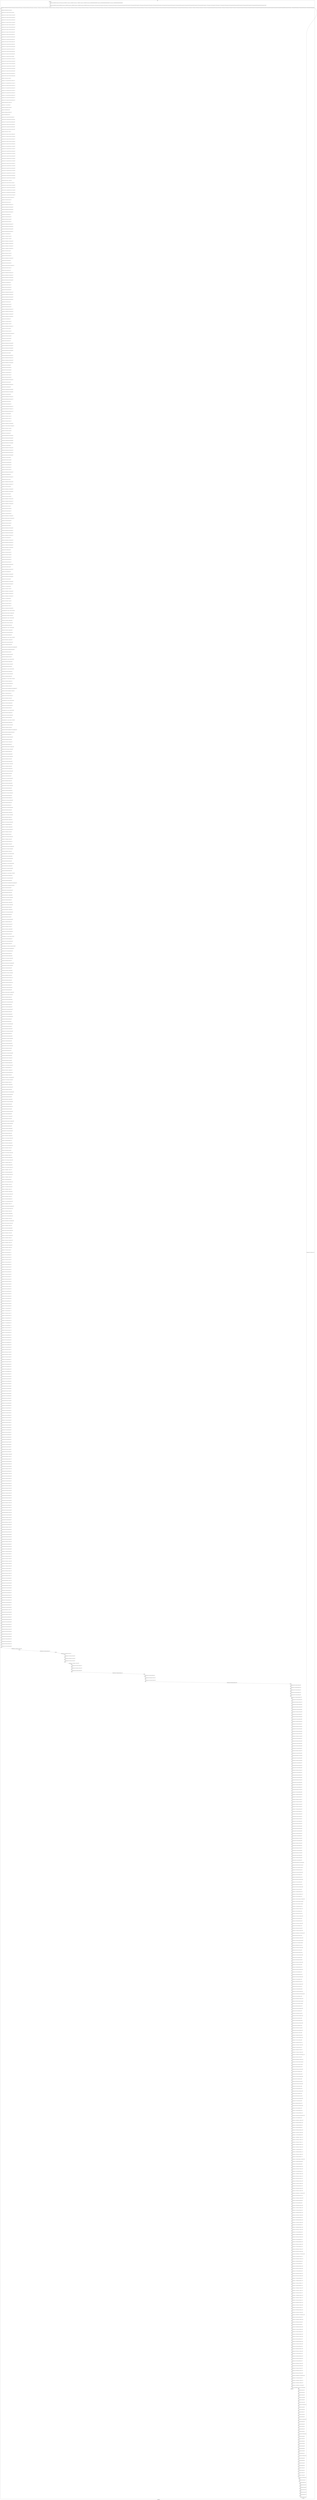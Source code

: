 digraph G {
label="Btor2XCFA";
subgraph cluster_0 {
label="main";
main_init[];
l1[];
l3[];
l4[];
l5[];
l6[];
l7[];
l8[];
l9[];
l10[];
l11[];
l12[];
l13[];
l14[];
l15[];
l16[];
l17[];
l18[];
l19[];
l20[];
l21[];
l22[];
l23[];
l24[];
l25[];
l26[];
l27[];
l28[];
l29[];
l30[];
l31[];
l32[];
l33[];
l34[];
l35[];
l36[];
l37[];
l38[];
l39[];
l40[];
l41[];
l42[];
l43[];
l44[];
l45[];
l46[];
l47[];
l48[];
l49[];
l50[];
l51[];
l52[];
l53[];
l54[];
l55[];
l56[];
l57[];
l58[];
l59[];
l60[];
l61[];
l62[];
l63[];
l64[];
l65[];
l66[];
l67[];
l68[];
l69[];
l70[];
l71[];
l72[];
l73[];
l74[];
l75[];
l76[];
l77[];
l78[];
l79[];
l80[];
l81[];
l82[];
l83[];
l84[];
l85[];
l86[];
l87[];
l88[];
l89[];
l90[];
l91[];
l92[];
l93[];
l94[];
l95[];
l96[];
l97[];
l98[];
l99[];
l100[];
l101[];
l102[];
l103[];
l104[];
l105[];
l106[];
l107[];
l108[];
l109[];
l110[];
l111[];
l112[];
l113[];
l114[];
l115[];
l116[];
l117[];
l118[];
l119[];
l120[];
l121[];
l122[];
l123[];
l124[];
l125[];
l126[];
l127[];
l128[];
l129[];
l130[];
l131[];
l132[];
l133[];
l134[];
l135[];
l136[];
l137[];
l138[];
l139[];
l140[];
l141[];
l142[];
l143[];
l144[];
l145[];
l146[];
l147[];
l148[];
l149[];
l150[];
l151[];
l152[];
l153[];
l154[];
l155[];
l156[];
l157[];
l158[];
l159[];
l160[];
l161[];
l162[];
l163[];
l164[];
l165[];
l166[];
l167[];
l168[];
l169[];
l170[];
l171[];
l172[];
l173[];
l174[];
l175[];
l176[];
l177[];
l178[];
l179[];
l180[];
l181[];
l182[];
l183[];
l184[];
l185[];
l186[];
l187[];
l188[];
l189[];
l190[];
l191[];
l192[];
l193[];
l194[];
l195[];
l196[];
l197[];
l198[];
l199[];
l200[];
l201[];
l202[];
l203[];
l204[];
l205[];
l206[];
l207[];
l208[];
l209[];
l210[];
l211[];
l212[];
l213[];
l214[];
l215[];
l216[];
l217[];
l218[];
l219[];
l220[];
l221[];
l222[];
l223[];
l224[];
l225[];
l226[];
l227[];
l228[];
l229[];
l230[];
l231[];
l232[];
l233[];
l234[];
l235[];
l236[];
l237[];
l238[];
l239[];
l240[];
l241[];
l242[];
l243[];
l244[];
l245[];
l246[];
l247[];
l248[];
l249[];
l250[];
l251[];
l252[];
l253[];
l254[];
l255[];
l256[];
l257[];
l258[];
l259[];
l260[];
l261[];
l262[];
l263[];
l264[];
l265[];
l266[];
l267[];
l268[];
l269[];
l270[];
l271[];
l272[];
l273[];
l274[];
l275[];
l276[];
l277[];
l278[];
l279[];
l280[];
l281[];
l282[];
l283[];
l284[];
l285[];
l286[];
l287[];
l288[];
l289[];
l290[];
l291[];
l292[];
l293[];
l294[];
l295[];
l296[];
l297[];
l298[];
l299[];
l300[];
l301[];
l302[];
l303[];
l304[];
l305[];
l306[];
l307[];
l308[];
l309[];
l310[];
l311[];
l312[];
l313[];
l314[];
l315[];
l316[];
l317[];
l318[];
l319[];
l320[];
l321[];
l322[];
l323[];
l324[];
l325[];
l326[];
l327[];
l328[];
l329[];
l330[];
l331[];
l332[];
l333[];
l334[];
l335[];
l336[];
l337[];
l338[];
l339[];
l340[];
l341[];
l342[];
l343[];
l344[];
l345[];
l346[];
l347[];
l348[];
l349[];
l350[];
l351[];
l352[];
l353[];
l354[];
l355[];
l356[];
l357[];
l358[];
l359[];
l360[];
l361[];
l362[];
l363[];
l364[];
l365[];
l366[];
l367[];
l368[];
l369[];
l370[];
l371[];
l372[];
l373[];
l374[];
l375[];
l376[];
l377[];
l378[];
l379[];
l380[];
l381[];
l382[];
l383[];
l384[];
l385[];
l386[];
l387[];
l388[];
l389[];
l390[];
l391[];
l392[];
l393[];
l394[];
l395[];
l396[];
l397[];
l398[];
l399[];
l400[];
l401[];
l402[];
l403[];
l404[];
l405[];
l406[];
l407[];
l408[];
l409[];
l410[];
l411[];
l412[];
l413[];
l414[];
l415[];
l416[];
l417[];
l418[];
l419[];
l420[];
l421[];
l422[];
l423[];
l424[];
l425[];
l426[];
l427[];
l428[];
l429[];
l430[];
l431[];
l432[];
l433[];
l434[];
l435[];
l436[];
l437[];
l438[];
l439[];
l440[];
l441[];
l442[];
l443[];
l444[];
l445[];
l446[];
l447[];
l448[];
l449[];
l450[];
l451[];
l452[];
l453[];
l454[];
l455[];
l456[];
l457[];
l458[];
l459[];
l460[];
l461[];
l462[];
l463[];
l464[];
l465[];
l466[];
l467[];
l468[];
l469[];
l470[];
l471[];
l472[];
l473[];
l474[];
l475[];
l476[];
l477[];
l478[];
l479[];
l480[];
l481[];
l482[];
l483[];
l484[];
l485[];
l486[];
l487[];
l488[];
l489[];
l490[];
l491[];
l492[];
l493[];
l494[];
l495[];
l496[];
l497[];
l498[];
l499[];
l500[];
l501[];
l502[];
l503[];
l504[];
l505[];
l506[];
l507[];
l508[];
l509[];
l510[];
l511[];
l512[];
l513[];
l514[];
l515[];
l516[];
l517[];
l518[];
l519[];
l520[];
l521[];
l522[];
l523[];
l524[];
l525[];
l526[];
l527[];
l528[];
l529[];
l530[];
l531[];
l532[];
l533[];
l534[];
l535[];
l536[];
l537[];
l538[];
l539[];
l540[];
l541[];
l542[];
l543[];
l544[];
l545[];
l546[];
l547[];
l548[];
l549[];
l550[];
l551[];
l552[];
l553[];
l554[];
l555[];
l556[];
l557[];
l558[];
l559[];
l560[];
l561[];
l562[];
l563[];
l564[];
l565[];
l566[];
l567[];
l568[];
l569[];
l570[];
l571[];
l572[];
l573[];
l574[];
l575[];
l576[];
l577[];
l578[];
l579[];
l580[];
l581[];
l582[];
l583[];
l584[];
l585[];
l586[];
l587[];
l588[];
l589[];
l590[];
l591[];
l592[];
l593[];
l594[];
l595[];
l596[];
l597[];
l598[];
l599[];
l600[];
l601[];
l602[];
l603[];
l604[];
l605[];
l606[];
l607[];
l608[];
l609[];
l610[];
l611[];
l612[];
l613[];
l614[];
l615[];
l616[];
l617[];
l618[];
l619[];
l620[];
l621[];
l622[];
l623[];
l624[];
l625[];
l626[];
l627[];
l628[];
l629[];
l630[];
l631[];
l632[];
l633[];
l634[];
l635[];
l636[];
l637[];
l638[];
l639[];
l640[];
l641[];
l642[];
l643[];
l644[];
l645[];
l646[];
l647[];
l648[];
l649[];
l650[];
l651[];
l652[];
l653[];
l654[];
l655[];
l656[];
l657[];
l658[];
l659[];
l660[];
l661[];
l662[];
l663[];
l664[];
l665[];
l666[];
l667[];
l668[];
l669[];
l670[];
l671[];
l672[];
l673[];
l674[];
l675[];
l676[];
l677[];
l678[];
l679[];
l680[];
l681[];
l682[];
l683[];
l684[];
l685[];
l686[];
l687[];
l688[];
l689[];
l690[];
l691[];
l692[];
l693[];
l694[];
l695[];
l696[];
l697[];
l698[];
l699[];
l700[];
l701[];
l702[];
l703[];
l704[];
l705[];
l706[];
l707[];
l708[];
l709[];
l710[];
l711[];
l712[];
l713[];
l714[];
l715[];
l716[];
l717[];
l718[];
l719[];
l720[];
l721[];
l722[];
l723[];
l724[];
l725[];
l726[];
l727[];
l728[];
l729[];
l730[];
l731[];
l732[];
l733[];
l734[];
l735[];
l736[];
l737[];
l738[];
l739[];
l740[];
l741[];
l742[];
l743[];
l744[];
l745[];
l746[];
l747[];
l748[];
l749[];
l750[];
l751[];
l752[];
l753[];
l754[];
l755[];
l756[];
l757[];
l758[];
l759[];
l760[];
l761[];
l762[];
l763[];
l764[];
l765[];
l766[];
l767[];
l768[];
l769[];
l770[];
l771[];
l772[];
l773[];
l774[];
l775[];
l776[];
l777[];
l778[];
l779[];
l780[];
l781[];
l782[];
l783[];
l784[];
l785[];
l786[];
l787[];
l788[];
l789[];
l790[];
l791[];
l792[];
l793[];
l794[];
l795[];
l796[];
l797[];
l798[];
l799[];
l800[];
l801[];
l802[];
l803[];
l804[];
l805[];
l806[];
l807[];
l808[];
l809[];
l810[];
l811[];
l812[];
l813[];
l814[];
l815[];
l816[];
l817[];
l818[];
l819[];
l820[];
l821[];
l822[];
l823[];
l824[];
l825[];
l826[];
l827[];
l828[];
l829[];
l830[];
l831[];
l832[];
l833[];
l834[];
l835[];
l836[];
l837[];
l838[];
l839[];
l840[];
l841[];
l842[];
l843[];
l844[];
l845[];
l846[];
l847[];
l848[];
l849[];
l850[];
l851[];
l852[];
l853[];
l854[];
l855[];
l856[];
l857[];
l858[];
l859[];
l860[];
l861[];
l862[];
l863[];
l864[];
l865[];
l866[];
l867[];
l868[];
l869[];
l870[];
l871[];
l872[];
l873[];
l874[];
l875[];
l876[];
l877[];
l878[];
l879[];
l880[];
l881[];
l882[];
l883[];
l884[];
l885[];
l886[];
l887[];
l888[];
l889[];
l890[];
l891[];
l892[];
l893[];
l894[];
l895[];
l896[];
l897[];
l898[];
l899[];
l900[];
l901[];
l902[];
l903[];
l904[];
l905[];
l906[];
l907[];
l908[];
l909[];
l910[];
l911[];
l912[];
l913[];
l914[];
l915[];
l916[];
l917[];
l918[];
l919[];
l920[];
l921[];
l922[];
l923[];
l924[];
l925[];
l926[];
l927[];
l928[];
l929[];
l930[];
l931[];
l932[];
l933[];
l934[];
l935[];
l936[];
l937[];
l938[];
l939[];
l940[];
l941[];
l942[];
l943[];
l944[];
l945[];
l946[];
l947[];
l948[];
l949[];
l950[];
l951[];
l952[];
l953[];
l954[];
l955[];
l956[];
l957[];
l958[];
l959[];
l960[];
l961[];
l962[];
l963[];
l964[];
l965[];
l966[];
l967[];
l968[];
l969[];
l970[];
l971[];
l972[];
l973[];
l974[];
l975[];
l976[];
l977[];
l978[];
l979[];
l980[];
l981[];
l982[];
main_error[];
l983[];
l984[];
l985[];
l986[];
l987[];
l988[];
l989[];
l990[];
l991[];
l992[];
l993[];
l994[];
l995[];
l996[];
l997[];
l998[];
l999[];
l1000[];
l1001[];
l1002[];
l1003[];
l1004[];
l1005[];
l1006[];
l1007[];
l1008[];
l1009[];
l1010[];
l1011[];
l1012[];
l1013[];
l1014[];
l1015[];
l1016[];
l1017[];
l1018[];
l1019[];
l1020[];
l1021[];
l1022[];
l1023[];
l1024[];
l1025[];
l1026[];
l1027[];
l1028[];
main_init -> l1 [label="[(assign const_5 #b00000000),(assign const_18 #b0),(assign const_105 #b00000011),(assign const_115 #b00000010),(assign const_117 #b00000001),(assign const_119 #b00000000),(assign const_183 #b000000000000000000000000),(assign const_185 #b00000000000000000000000000000001),(assign const_621 #b00000000000000000000000000000000)] "];
l3 -> l4 [label="[(havoc input_101),(havoc input_102),(havoc input_103),(havoc input_104),(havoc input_106),(havoc input_107),(havoc input_108),(havoc input_109),(havoc input_110),(havoc input_111),(havoc input_112),(havoc input_113),(havoc input_114),(havoc input_116),(havoc input_118),(havoc input_120),(havoc input_121),(havoc input_122),(havoc input_142),(havoc input_143),(havoc input_144),(havoc input_145),(havoc input_146),(havoc input_147),(havoc input_148),(havoc input_149),(havoc input_150),(havoc input_161),(havoc input_162),(havoc input_163),(havoc input_164),(havoc input_165),(havoc input_166),(havoc input_167),(havoc input_168),(havoc input_169),(havoc input_182),(havoc input_188),(havoc input_191),(havoc input_192),(havoc input_193),(havoc input_194),(havoc input_202),(havoc input_203),(havoc input_204),(havoc input_205),(havoc input_206),(havoc input_207),(havoc input_208),(havoc input_209),(havoc input_210),(havoc input_211),(havoc input_212),(havoc input_213),(havoc input_214),(havoc input_237),(havoc input_238),(havoc input_239),(havoc input_240),(havoc input_241),(havoc input_242),(havoc input_257),(havoc input_267),(havoc input_276),(havoc input_294),(havoc input_304),(havoc input_313),(havoc input_329),(havoc input_331),(havoc input_333),(havoc input_335),(havoc input_356),(havoc input_358),(havoc input_382),(havoc input_384),(havoc input_386),(havoc input_388),(havoc input_409),(havoc input_411),(havoc input_435),(havoc input_437),(havoc input_439),(havoc input_441),(havoc input_462),(havoc input_464)] "];
l4 -> l5 [label="[(assign binary_99 (bvand state_29 (bvnot state_97)))] "];
l5 -> l6 [label="[(assign ternary_123 (ite (= input_122 #b1) const_119 state_6))] "];
l6 -> l7 [label="[(assign ternary_124 (ite (= input_121 #b1) const_117 ternary_123))] "];
l7 -> l8 [label="[(assign ternary_125 (ite (= input_120 #b1) const_115 ternary_124))] "];
l8 -> l9 [label="[(assign ternary_126 (ite (= input_118 #b1) const_119 ternary_125))] "];
l9 -> l10 [label="[(assign ternary_127 (ite (= input_116 #b1) const_117 ternary_126))] "];
l10 -> l11 [label="[(assign ternary_128 (ite (= input_114 #b1) const_115 ternary_127))] "];
l11 -> l12 [label="[(assign ternary_129 (ite (= input_113 #b1) const_105 ternary_128))] "];
l12 -> l13 [label="[(assign ternary_130 (ite (= input_112 #b1) state_16 ternary_129))] "];
l13 -> l14 [label="[(assign ternary_131 (ite (= input_111 #b1) state_16 ternary_130))] "];
l14 -> l15 [label="[(assign ternary_132 (ite (= input_110 #b1) state_16 ternary_131))] "];
l15 -> l16 [label="[(assign ternary_133 (ite (= input_109 #b1) const_105 ternary_132))] "];
l16 -> l17 [label="[(assign ternary_134 (ite (= input_108 #b1) state_16 ternary_133))] "];
l17 -> l18 [label="[(assign ternary_135 (ite (= input_107 #b1) state_16 ternary_134))] "];
l18 -> l19 [label="[(assign ternary_136 (ite (= input_106 #b1) state_16 ternary_135))] "];
l19 -> l20 [label="[(assign ternary_137 (ite (= input_104 #b1) const_105 ternary_136))] "];
l20 -> l21 [label="[(assign ternary_138 (ite (= input_103 #b1) state_16 ternary_137))] "];
l21 -> l22 [label="[(assign ternary_139 (ite (= input_102 #b1) state_16 ternary_138))] "];
l22 -> l23 [label="[(assign ternary_140 (ite (= input_101 #b1) state_16 ternary_139))] "];
l23 -> l24 [label="[(assign ternary_151 (ite (= input_150 #b1) const_119 state_8))] "];
l24 -> l25 [label="[(assign ternary_152 (ite (= input_149 #b1) const_117 ternary_151))] "];
l25 -> l26 [label="[(assign ternary_153 (ite (= input_148 #b1) const_115 ternary_152))] "];
l26 -> l27 [label="[(assign ternary_154 (ite (= input_147 #b1) const_119 ternary_153))] "];
l27 -> l28 [label="[(assign ternary_155 (ite (= input_146 #b1) const_117 ternary_154))] "];
l28 -> l29 [label="[(assign ternary_156 (ite (= input_145 #b1) const_115 ternary_155))] "];
l29 -> l30 [label="[(assign ternary_157 (ite (= input_144 #b1) const_105 ternary_156))] "];
l30 -> l31 [label="[(assign ternary_158 (ite (= input_143 #b1) const_105 ternary_157))] "];
l31 -> l32 [label="[(assign ternary_159 (ite (= input_142 #b1) const_105 ternary_158))] "];
l32 -> l33 [label="[(assign binary_170 (bvxor const_115 state_10))] "];
l33 -> l34 [label="[(assign ternary_171 (ite (= input_169 #b1) const_119 binary_170))] "];
l34 -> l35 [label="[(assign ternary_172 (ite (= input_168 #b1) const_117 ternary_171))] "];
l35 -> l36 [label="[(assign ternary_173 (ite (= input_167 #b1) const_115 ternary_172))] "];
l36 -> l37 [label="[(assign ternary_174 (ite (= input_166 #b1) const_119 ternary_173))] "];
l37 -> l38 [label="[(assign ternary_175 (ite (= input_165 #b1) const_117 ternary_174))] "];
l38 -> l39 [label="[(assign ternary_176 (ite (= input_164 #b1) const_115 ternary_175))] "];
l39 -> l40 [label="[(assign ternary_177 (ite (= input_163 #b1) const_105 ternary_176))] "];
l40 -> l41 [label="[(assign ternary_178 (ite (= input_162 #b1) const_105 ternary_177))] "];
l41 -> l42 [label="[(assign ternary_179 (ite (= input_161 #b1) const_105 ternary_178))] "];
l42 -> l43 [label="[(assign binary_180 (bvxor const_115 ternary_179))] "];
l43 -> l44 [label="[(assign binary_184 (++ const_183 state_12))] "];
l44 -> l45 [label="[(assign binary_186 (bvsub binary_184 const_185))] "];
l45 -> l46 [label="[(assign slice_187 (extract binary_186 0 8))] "];
l46 -> l47 [label="[(assign binary_189 (bvadd const_185 binary_184))] "];
l47 -> l48 [label="[(assign slice_190 (extract binary_189 0 8))] "];
l48 -> l49 [label="[(assign ternary_195 (ite (= input_194 #b1) slice_190 state_12))] "];
l49 -> l50 [label="[(assign ternary_196 (ite (= input_193 #b1) slice_187 ternary_195))] "];
l50 -> l51 [label="[(assign ternary_197 (ite (= input_192 #b1) slice_190 ternary_196))] "];
l51 -> l52 [label="[(assign ternary_198 (ite (= input_191 #b1) slice_187 ternary_197))] "];
l52 -> l53 [label="[(assign ternary_199 (ite (= input_188 #b1) slice_190 ternary_198))] "];
l53 -> l54 [label="[(assign ternary_200 (ite (= input_182 #b1) slice_187 ternary_199))] "];
l54 -> l55 [label="[(assign binary_215 (bvxor const_117 state_14))] "];
l55 -> l56 [label="[(assign ternary_216 (ite (= input_214 #b1) const_119 binary_215))] "];
l56 -> l57 [label="[(assign ternary_217 (ite (= input_213 #b1) const_117 ternary_216))] "];
l57 -> l58 [label="[(assign ternary_218 (ite (= input_212 #b1) const_119 ternary_217))] "];
l58 -> l59 [label="[(assign ternary_219 (ite (= input_211 #b1) const_117 ternary_218))] "];
l59 -> l60 [label="[(assign ternary_220 (ite (= input_210 #b1) const_119 ternary_219))] "];
l60 -> l61 [label="[(assign ternary_221 (ite (= input_209 #b1) const_117 ternary_220))] "];
l61 -> l62 [label="[(assign ternary_222 (ite (= input_194 #b1) const_117 ternary_221))] "];
l62 -> l63 [label="[(assign ternary_223 (ite (= input_193 #b1) const_119 ternary_222))] "];
l63 -> l64 [label="[(assign ternary_224 (ite (= input_208 #b1) const_117 ternary_223))] "];
l64 -> l65 [label="[(assign ternary_225 (ite (= input_207 #b1) const_119 ternary_224))] "];
l65 -> l66 [label="[(assign ternary_226 (ite (= input_206 #b1) const_117 ternary_225))] "];
l66 -> l67 [label="[(assign ternary_227 (ite (= input_192 #b1) const_117 ternary_226))] "];
l67 -> l68 [label="[(assign ternary_228 (ite (= input_191 #b1) const_119 ternary_227))] "];
l68 -> l69 [label="[(assign ternary_229 (ite (= input_205 #b1) const_117 ternary_228))] "];
l69 -> l70 [label="[(assign ternary_230 (ite (= input_204 #b1) const_119 ternary_229))] "];
l70 -> l71 [label="[(assign ternary_231 (ite (= input_203 #b1) const_117 ternary_230))] "];
l71 -> l72 [label="[(assign ternary_232 (ite (= input_188 #b1) const_117 ternary_231))] "];
l72 -> l73 [label="[(assign ternary_233 (ite (= input_182 #b1) const_119 ternary_232))] "];
l73 -> l74 [label="[(assign ternary_234 (ite (= input_202 #b1) const_117 ternary_233))] "];
l74 -> l75 [label="[(assign binary_235 (bvxor const_117 ternary_234))] "];
l75 -> l76 [label="[(assign ternary_243 (ite (= input_242 #b1) const_119 state_16))] "];
l76 -> l77 [label="[(assign ternary_244 (ite (= input_241 #b1) const_117 ternary_243))] "];
l77 -> l78 [label="[(assign ternary_245 (ite (= input_240 #b1) const_119 ternary_244))] "];
l78 -> l79 [label="[(assign ternary_246 (ite (= input_239 #b1) const_117 ternary_245))] "];
l79 -> l80 [label="[(assign ternary_247 (ite (= input_238 #b1) const_119 ternary_246))] "];
l80 -> l81 [label="[(assign ternary_248 (ite (= input_237 #b1) const_117 ternary_247))] "];
l81 -> l82 [label="[(assign binary_250 (bvand (bvnot state_19) (bvnot input_214)))] "];
l82 -> l83 [label="[(assign binary_251 (bvor binary_250 input_213))] "];
l83 -> l84 [label="[(assign binary_253 (bvor state_21 input_214))] "];
l84 -> l85 [label="[(assign binary_254 (bvand binary_253 (bvnot input_122)))] "];
l85 -> l86 [label="[(assign binary_255 (bvand binary_254 (bvnot input_150)))] "];
l86 -> l87 [label="[(assign binary_256 (bvand binary_255 (bvnot input_169)))] "];
l87 -> l88 [label="[(assign binary_258 (bvand binary_256 (bvnot input_257)))] "];
l88 -> l89 [label="[(assign binary_260 (bvor state_23 input_122))] "];
l89 -> l90 [label="[(assign binary_261 (bvor binary_260 input_150))] "];
l90 -> l91 [label="[(assign binary_262 (bvor binary_261 input_169))] "];
l91 -> l92 [label="[(assign binary_263 (bvor binary_262 input_257))] "];
l92 -> l93 [label="[(assign binary_264 (bvand binary_263 (bvnot input_121)))] "];
l93 -> l94 [label="[(assign binary_265 (bvand binary_264 (bvnot input_149)))] "];
l94 -> l95 [label="[(assign binary_266 (bvand binary_265 (bvnot input_168)))] "];
l95 -> l96 [label="[(assign binary_268 (bvand binary_266 (bvnot input_267)))] "];
l96 -> l97 [label="[(assign binary_270 (bvor state_25 input_121))] "];
l97 -> l98 [label="[(assign binary_271 (bvor binary_270 input_149))] "];
l98 -> l99 [label="[(assign binary_272 (bvor binary_271 input_168))] "];
l99 -> l100 [label="[(assign binary_273 (bvand binary_272 (bvnot input_120)))] "];
l100 -> l101 [label="[(assign binary_274 (bvand binary_273 (bvnot input_148)))] "];
l101 -> l102 [label="[(assign binary_275 (bvand binary_274 (bvnot input_167)))] "];
l102 -> l103 [label="[(assign binary_277 (bvand binary_275 (bvnot input_276)))] "];
l103 -> l104 [label="[(assign binary_279 (bvor state_27 input_120))] "];
l104 -> l105 [label="[(assign binary_280 (bvor binary_279 input_148))] "];
l105 -> l106 [label="[(assign binary_281 (bvor binary_280 input_167))] "];
l106 -> l107 [label="[(assign binary_282 (bvand binary_281 (bvnot input_213)))] "];
l107 -> l108 [label="[(assign binary_284 (bvor state_29 input_267))] "];
l108 -> l109 [label="[(assign binary_285 (bvor binary_284 input_276))] "];
l109 -> l110 [label="[(assign binary_287 (bvand (bvnot state_31) (bvnot input_212)))] "];
l110 -> l111 [label="[(assign binary_288 (bvor binary_287 input_211))] "];
l111 -> l112 [label="[(assign binary_290 (bvor state_33 input_212))] "];
l112 -> l113 [label="[(assign binary_291 (bvand binary_290 (bvnot input_118)))] "];
l113 -> l114 [label="[(assign binary_292 (bvand binary_291 (bvnot input_147)))] "];
l114 -> l115 [label="[(assign binary_293 (bvand binary_292 (bvnot input_166)))] "];
l115 -> l116 [label="[(assign binary_295 (bvand binary_293 (bvnot input_294)))] "];
l116 -> l117 [label="[(assign binary_297 (bvor state_35 input_118))] "];
l117 -> l118 [label="[(assign binary_298 (bvor binary_297 input_147))] "];
l118 -> l119 [label="[(assign binary_299 (bvor binary_298 input_166))] "];
l119 -> l120 [label="[(assign binary_300 (bvor binary_299 input_294))] "];
l120 -> l121 [label="[(assign binary_301 (bvand binary_300 (bvnot input_116)))] "];
l121 -> l122 [label="[(assign binary_302 (bvand binary_301 (bvnot input_146)))] "];
l122 -> l123 [label="[(assign binary_303 (bvand binary_302 (bvnot input_165)))] "];
l123 -> l124 [label="[(assign binary_305 (bvand binary_303 (bvnot input_304)))] "];
l124 -> l125 [label="[(assign binary_307 (bvor state_37 input_116))] "];
l125 -> l126 [label="[(assign binary_308 (bvor binary_307 input_146))] "];
l126 -> l127 [label="[(assign binary_309 (bvor binary_308 input_165))] "];
l127 -> l128 [label="[(assign binary_310 (bvand binary_309 (bvnot input_114)))] "];
l128 -> l129 [label="[(assign binary_311 (bvand binary_310 (bvnot input_145)))] "];
l129 -> l130 [label="[(assign binary_312 (bvand binary_311 (bvnot input_164)))] "];
l130 -> l131 [label="[(assign binary_314 (bvand binary_312 (bvnot input_313)))] "];
l131 -> l132 [label="[(assign binary_316 (bvor state_39 input_114))] "];
l132 -> l133 [label="[(assign binary_317 (bvor binary_316 input_145))] "];
l133 -> l134 [label="[(assign binary_318 (bvor binary_317 input_164))] "];
l134 -> l135 [label="[(assign binary_319 (bvand binary_318 (bvnot input_211)))] "];
l135 -> l136 [label="[(assign binary_321 (bvor state_41 input_304))] "];
l136 -> l137 [label="[(assign binary_322 (bvor binary_321 input_313))] "];
l137 -> l138 [label="[(assign binary_324 (bvand (bvnot state_43) (bvnot input_210)))] "];
l138 -> l139 [label="[(assign binary_325 (bvor binary_324 input_209))] "];
l139 -> l140 [label="[(assign binary_326 (bvor binary_325 input_208))] "];
l140 -> l141 [label="[(assign binary_328 (bvor state_45 input_210))] "];
l141 -> l142 [label="[(assign binary_330 (bvand binary_328 (bvnot input_329)))] "];
l142 -> l143 [label="[(assign binary_332 (bvand binary_330 (bvnot input_331)))] "];
l143 -> l144 [label="[(assign binary_334 (bvand binary_332 (bvnot input_333)))] "];
l144 -> l145 [label="[(assign binary_336 (bvand binary_334 (bvnot input_335)))] "];
l145 -> l146 [label="[(assign binary_338 (bvor state_47 input_335))] "];
l146 -> l147 [label="[(assign binary_339 (bvand binary_338 (bvnot input_113)))] "];
l147 -> l148 [label="[(assign binary_340 (bvand binary_339 (bvnot input_144)))] "];
l148 -> l149 [label="[(assign binary_341 (bvand binary_340 (bvnot input_163)))] "];
l149 -> l150 [label="[(assign binary_342 (bvand binary_341 (bvnot input_209)))] "];
l150 -> l151 [label="[(assign binary_344 (bvor state_49 input_329))] "];
l151 -> l152 [label="[(assign binary_345 (bvor binary_344 input_331))] "];
l152 -> l153 [label="[(assign binary_346 (bvor binary_345 input_333))] "];
l153 -> l154 [label="[(assign binary_347 (bvor binary_346 input_113))] "];
l154 -> l155 [label="[(assign binary_348 (bvor binary_347 input_144))] "];
l155 -> l156 [label="[(assign binary_349 (bvor binary_348 input_163))] "];
l156 -> l157 [label="[(assign binary_350 (bvand binary_349 (bvnot input_194)))] "];
l157 -> l158 [label="[(assign binary_352 (bvor state_51 input_194))] "];
l158 -> l159 [label="[(assign binary_353 (bvand binary_352 (bvnot input_193)))] "];
l159 -> l160 [label="[(assign binary_355 (bvor state_53 input_193))] "];
l160 -> l161 [label="[(assign binary_357 (bvand binary_355 (bvnot input_356)))] "];
l161 -> l162 [label="[(assign binary_359 (bvand binary_357 (bvnot input_358)))] "];
l162 -> l163 [label="[(assign binary_361 (bvor state_55 input_356))] "];
l163 -> l164 [label="[(assign binary_362 (bvand binary_361 (bvnot input_242)))] "];
l164 -> l165 [label="[(assign binary_363 (bvand binary_362 (bvnot input_241)))] "];
l165 -> l166 [label="[(assign binary_365 (bvor state_57 input_242))] "];
l166 -> l167 [label="[(assign binary_366 (bvor binary_365 input_241))] "];
l167 -> l168 [label="[(assign binary_367 (bvand binary_366 (bvnot input_112)))] "];
l168 -> l169 [label="[(assign binary_368 (bvand binary_367 (bvnot input_111)))] "];
l169 -> l170 [label="[(assign binary_369 (bvand binary_368 (bvnot input_110)))] "];
l170 -> l171 [label="[(assign binary_371 (bvor state_59 input_358))] "];
l171 -> l172 [label="[(assign binary_372 (bvor binary_371 input_112))] "];
l172 -> l173 [label="[(assign binary_373 (bvor binary_372 input_111))] "];
l173 -> l174 [label="[(assign binary_374 (bvor binary_373 input_110))] "];
l174 -> l175 [label="[(assign binary_375 (bvand binary_374 (bvnot input_208)))] "];
l175 -> l176 [label="[(assign binary_377 (bvand (bvnot state_61) (bvnot input_207)))] "];
l176 -> l177 [label="[(assign binary_378 (bvor binary_377 input_206))] "];
l177 -> l178 [label="[(assign binary_379 (bvor binary_378 input_205))] "];
l178 -> l179 [label="[(assign binary_381 (bvor state_63 input_207))] "];
l179 -> l180 [label="[(assign binary_383 (bvand binary_381 (bvnot input_382)))] "];
l180 -> l181 [label="[(assign binary_385 (bvand binary_383 (bvnot input_384)))] "];
l181 -> l182 [label="[(assign binary_387 (bvand binary_385 (bvnot input_386)))] "];
l182 -> l183 [label="[(assign binary_389 (bvand binary_387 (bvnot input_388)))] "];
l183 -> l184 [label="[(assign binary_391 (bvor state_65 input_388))] "];
l184 -> l185 [label="[(assign binary_392 (bvand binary_391 (bvnot input_109)))] "];
l185 -> l186 [label="[(assign binary_393 (bvand binary_392 (bvnot input_143)))] "];
l186 -> l187 [label="[(assign binary_394 (bvand binary_393 (bvnot input_162)))] "];
l187 -> l188 [label="[(assign binary_395 (bvand binary_394 (bvnot input_206)))] "];
l188 -> l189 [label="[(assign binary_397 (bvor state_67 input_382))] "];
l189 -> l190 [label="[(assign binary_398 (bvor binary_397 input_384))] "];
l190 -> l191 [label="[(assign binary_399 (bvor binary_398 input_386))] "];
l191 -> l192 [label="[(assign binary_400 (bvor binary_399 input_109))] "];
l192 -> l193 [label="[(assign binary_401 (bvor binary_400 input_143))] "];
l193 -> l194 [label="[(assign binary_402 (bvor binary_401 input_162))] "];
l194 -> l195 [label="[(assign binary_403 (bvand binary_402 (bvnot input_192)))] "];
l195 -> l196 [label="[(assign binary_405 (bvor state_69 input_192))] "];
l196 -> l197 [label="[(assign binary_406 (bvand binary_405 (bvnot input_191)))] "];
l197 -> l198 [label="[(assign binary_408 (bvor state_71 input_191))] "];
l198 -> l199 [label="[(assign binary_410 (bvand binary_408 (bvnot input_409)))] "];
l199 -> l200 [label="[(assign binary_412 (bvand binary_410 (bvnot input_411)))] "];
l200 -> l201 [label="[(assign binary_414 (bvor state_73 input_409))] "];
l201 -> l202 [label="[(assign binary_415 (bvand binary_414 (bvnot input_240)))] "];
l202 -> l203 [label="[(assign binary_416 (bvand binary_415 (bvnot input_239)))] "];
l203 -> l204 [label="[(assign binary_418 (bvor state_75 input_240))] "];
l204 -> l205 [label="[(assign binary_419 (bvor binary_418 input_239))] "];
l205 -> l206 [label="[(assign binary_420 (bvand binary_419 (bvnot input_108)))] "];
l206 -> l207 [label="[(assign binary_421 (bvand binary_420 (bvnot input_107)))] "];
l207 -> l208 [label="[(assign binary_422 (bvand binary_421 (bvnot input_106)))] "];
l208 -> l209 [label="[(assign binary_424 (bvor state_77 input_411))] "];
l209 -> l210 [label="[(assign binary_425 (bvor binary_424 input_108))] "];
l210 -> l211 [label="[(assign binary_426 (bvor binary_425 input_107))] "];
l211 -> l212 [label="[(assign binary_427 (bvor binary_426 input_106))] "];
l212 -> l213 [label="[(assign binary_428 (bvand binary_427 (bvnot input_205)))] "];
l213 -> l214 [label="[(assign binary_430 (bvand (bvnot state_79) (bvnot input_204)))] "];
l214 -> l215 [label="[(assign binary_431 (bvor binary_430 input_203))] "];
l215 -> l216 [label="[(assign binary_432 (bvor binary_431 input_202))] "];
l216 -> l217 [label="[(assign binary_434 (bvor state_81 input_204))] "];
l217 -> l218 [label="[(assign binary_436 (bvand binary_434 (bvnot input_435)))] "];
l218 -> l219 [label="[(assign binary_438 (bvand binary_436 (bvnot input_437)))] "];
l219 -> l220 [label="[(assign binary_440 (bvand binary_438 (bvnot input_439)))] "];
l220 -> l221 [label="[(assign binary_442 (bvand binary_440 (bvnot input_441)))] "];
l221 -> l222 [label="[(assign binary_444 (bvor state_83 input_441))] "];
l222 -> l223 [label="[(assign binary_445 (bvand binary_444 (bvnot input_104)))] "];
l223 -> l224 [label="[(assign binary_446 (bvand binary_445 (bvnot input_142)))] "];
l224 -> l225 [label="[(assign binary_447 (bvand binary_446 (bvnot input_161)))] "];
l225 -> l226 [label="[(assign binary_448 (bvand binary_447 (bvnot input_203)))] "];
l226 -> l227 [label="[(assign binary_450 (bvor state_85 input_435))] "];
l227 -> l228 [label="[(assign binary_451 (bvor binary_450 input_437))] "];
l228 -> l229 [label="[(assign binary_452 (bvor binary_451 input_439))] "];
l229 -> l230 [label="[(assign binary_453 (bvor binary_452 input_104))] "];
l230 -> l231 [label="[(assign binary_454 (bvor binary_453 input_142))] "];
l231 -> l232 [label="[(assign binary_455 (bvor binary_454 input_161))] "];
l232 -> l233 [label="[(assign binary_456 (bvand binary_455 (bvnot input_188)))] "];
l233 -> l234 [label="[(assign binary_458 (bvor state_87 input_188))] "];
l234 -> l235 [label="[(assign binary_459 (bvand binary_458 (bvnot input_182)))] "];
l235 -> l236 [label="[(assign binary_461 (bvor state_89 input_182))] "];
l236 -> l237 [label="[(assign binary_463 (bvand binary_461 (bvnot input_462)))] "];
l237 -> l238 [label="[(assign binary_465 (bvand binary_463 (bvnot input_464)))] "];
l238 -> l239 [label="[(assign binary_467 (bvor state_91 input_462))] "];
l239 -> l240 [label="[(assign binary_468 (bvand binary_467 (bvnot input_238)))] "];
l240 -> l241 [label="[(assign binary_469 (bvand binary_468 (bvnot input_237)))] "];
l241 -> l242 [label="[(assign binary_471 (bvor state_93 input_238))] "];
l242 -> l243 [label="[(assign binary_472 (bvor binary_471 input_237))] "];
l243 -> l244 [label="[(assign binary_473 (bvand binary_472 (bvnot input_103)))] "];
l244 -> l245 [label="[(assign binary_474 (bvand binary_473 (bvnot input_102)))] "];
l245 -> l246 [label="[(assign binary_475 (bvand binary_474 (bvnot input_101)))] "];
l246 -> l247 [label="[(assign binary_477 (bvor state_95 input_464))] "];
l247 -> l248 [label="[(assign binary_478 (bvor binary_477 input_103))] "];
l248 -> l249 [label="[(assign binary_479 (bvor binary_478 input_102))] "];
l249 -> l250 [label="[(assign binary_480 (bvor binary_479 input_101))] "];
l250 -> l251 [label="[(assign binary_481 (bvand binary_480 (bvnot input_202)))] "];
l251 -> l252 [label="[(assign comparison_483 (ite (= const_117 binary_215) #b1 #b0))] "];
l252 -> l253 [label="[(assign binary_484 (bvand (bvnot state_19) comparison_483))] "];
l253 -> l254 [label="[(assign binary_485 (bvor (bvnot input_214) binary_484))] "];
l254 -> l255 [label="[(assign comparison_486 (ite (= const_117 state_6) #b1 #b0))] "];
l255 -> l256 [label="[(assign binary_487 (bvand state_21 comparison_486))] "];
l256 -> l257 [label="[(assign binary_488 (bvor (bvnot input_122) binary_487))] "];
l257 -> l258 [label="[(assign binary_489 (bvand binary_485 binary_488))] "];
l258 -> l259 [label="[(assign comparison_490 (ite (= const_117 state_8) #b1 #b0))] "];
l259 -> l260 [label="[(assign binary_491 (bvand state_21 comparison_490))] "];
l260 -> l261 [label="[(assign binary_492 (bvor (bvnot input_150) binary_491))] "];
l261 -> l262 [label="[(assign binary_493 (bvand binary_489 binary_492))] "];
l262 -> l263 [label="[(assign comparison_494 (ite (= const_117 binary_170) #b1 #b0))] "];
l263 -> l264 [label="[(assign binary_495 (bvand state_21 comparison_494))] "];
l264 -> l265 [label="[(assign binary_496 (bvor (bvnot input_169) binary_495))] "];
l265 -> l266 [label="[(assign binary_497 (bvand binary_493 binary_496))] "];
l266 -> l267 [label="[(assign binary_498 (bvand (bvnot comparison_486) (bvnot comparison_490)))] "];
l267 -> l268 [label="[(assign binary_499 (bvand (bvnot comparison_494) binary_498))] "];
l268 -> l269 [label="[(assign binary_500 (bvand state_21 binary_499))] "];
l269 -> l270 [label="[(assign binary_501 (bvor (bvnot input_257) binary_500))] "];
l270 -> l271 [label="[(assign binary_502 (bvand binary_497 binary_501))] "];
l271 -> l272 [label="[(assign comparison_503 (ite (= const_115 state_6) #b1 #b0))] "];
l272 -> l273 [label="[(assign binary_504 (bvand state_23 comparison_503))] "];
l273 -> l274 [label="[(assign binary_505 (bvor (bvnot input_121) binary_504))] "];
l274 -> l275 [label="[(assign binary_506 (bvand binary_502 binary_505))] "];
l275 -> l276 [label="[(assign comparison_507 (ite (= const_115 state_8) #b1 #b0))] "];
l276 -> l277 [label="[(assign binary_508 (bvand state_23 comparison_507))] "];
l277 -> l278 [label="[(assign binary_509 (bvor (bvnot input_149) binary_508))] "];
l278 -> l279 [label="[(assign binary_510 (bvand binary_506 binary_509))] "];
l279 -> l280 [label="[(assign comparison_511 (ite (= const_115 binary_170) #b1 #b0))] "];
l280 -> l281 [label="[(assign binary_512 (bvand state_23 comparison_511))] "];
l281 -> l282 [label="[(assign binary_513 (bvor (bvnot input_168) binary_512))] "];
l282 -> l283 [label="[(assign binary_514 (bvand binary_510 binary_513))] "];
l283 -> l284 [label="[(assign binary_515 (bvand (bvnot comparison_503) (bvnot comparison_507)))] "];
l284 -> l285 [label="[(assign binary_516 (bvand (bvnot comparison_511) binary_515))] "];
l285 -> l286 [label="[(assign binary_517 (bvand state_23 binary_516))] "];
l286 -> l287 [label="[(assign binary_518 (bvor (bvnot input_267) binary_517))] "];
l287 -> l288 [label="[(assign binary_519 (bvand binary_514 binary_518))] "];
l288 -> l289 [label="[(assign comparison_520 (ite (= const_119 state_6) #b1 #b0))] "];
l289 -> l290 [label="[(assign binary_521 (bvand state_25 comparison_520))] "];
l290 -> l291 [label="[(assign binary_522 (bvor (bvnot input_120) binary_521))] "];
l291 -> l292 [label="[(assign binary_523 (bvand binary_519 binary_522))] "];
l292 -> l293 [label="[(assign comparison_524 (ite (= const_119 state_8) #b1 #b0))] "];
l293 -> l294 [label="[(assign binary_525 (bvand state_25 comparison_524))] "];
l294 -> l295 [label="[(assign binary_526 (bvor (bvnot input_148) binary_525))] "];
l295 -> l296 [label="[(assign binary_527 (bvand binary_523 binary_526))] "];
l296 -> l297 [label="[(assign comparison_528 (ite (= const_119 binary_170) #b1 #b0))] "];
l297 -> l298 [label="[(assign binary_529 (bvand state_25 comparison_528))] "];
l298 -> l299 [label="[(assign binary_530 (bvor (bvnot input_167) binary_529))] "];
l299 -> l300 [label="[(assign binary_531 (bvand binary_527 binary_530))] "];
l300 -> l301 [label="[(assign binary_532 (bvand (bvnot comparison_520) (bvnot comparison_524)))] "];
l301 -> l302 [label="[(assign binary_533 (bvand (bvnot comparison_528) binary_532))] "];
l302 -> l303 [label="[(assign binary_534 (bvand state_25 binary_533))] "];
l303 -> l304 [label="[(assign binary_535 (bvor (bvnot input_276) binary_534))] "];
l304 -> l305 [label="[(assign binary_536 (bvand binary_531 binary_535))] "];
l305 -> l306 [label="[(assign binary_537 (bvor state_27 (bvnot input_213)))] "];
l306 -> l307 [label="[(assign binary_538 (bvand binary_536 binary_537))] "];
l307 -> l308 [label="[(assign binary_539 (bvand (bvnot state_31) comparison_483))] "];
l308 -> l309 [label="[(assign binary_540 (bvor (bvnot input_212) binary_539))] "];
l309 -> l310 [label="[(assign binary_541 (bvand binary_538 binary_540))] "];
l310 -> l311 [label="[(assign binary_542 (bvand state_33 comparison_486))] "];
l311 -> l312 [label="[(assign binary_543 (bvor (bvnot input_118) binary_542))] "];
l312 -> l313 [label="[(assign binary_544 (bvand binary_541 binary_543))] "];
l313 -> l314 [label="[(assign binary_545 (bvand state_33 comparison_490))] "];
l314 -> l315 [label="[(assign binary_546 (bvor (bvnot input_147) binary_545))] "];
l315 -> l316 [label="[(assign binary_547 (bvand binary_544 binary_546))] "];
l316 -> l317 [label="[(assign binary_548 (bvand state_33 comparison_494))] "];
l317 -> l318 [label="[(assign binary_549 (bvor (bvnot input_166) binary_548))] "];
l318 -> l319 [label="[(assign binary_550 (bvand binary_547 binary_549))] "];
l319 -> l320 [label="[(assign binary_551 (bvand state_33 binary_499))] "];
l320 -> l321 [label="[(assign binary_552 (bvor (bvnot input_294) binary_551))] "];
l321 -> l322 [label="[(assign binary_553 (bvand binary_550 binary_552))] "];
l322 -> l323 [label="[(assign binary_554 (bvand state_35 comparison_503))] "];
l323 -> l324 [label="[(assign binary_555 (bvor (bvnot input_116) binary_554))] "];
l324 -> l325 [label="[(assign binary_556 (bvand binary_553 binary_555))] "];
l325 -> l326 [label="[(assign binary_557 (bvand state_35 comparison_507))] "];
l326 -> l327 [label="[(assign binary_558 (bvor (bvnot input_146) binary_557))] "];
l327 -> l328 [label="[(assign binary_559 (bvand binary_556 binary_558))] "];
l328 -> l329 [label="[(assign binary_560 (bvand state_35 comparison_511))] "];
l329 -> l330 [label="[(assign binary_561 (bvor (bvnot input_165) binary_560))] "];
l330 -> l331 [label="[(assign binary_562 (bvand binary_559 binary_561))] "];
l331 -> l332 [label="[(assign binary_563 (bvand state_35 binary_516))] "];
l332 -> l333 [label="[(assign binary_564 (bvor (bvnot input_304) binary_563))] "];
l333 -> l334 [label="[(assign binary_565 (bvand binary_562 binary_564))] "];
l334 -> l335 [label="[(assign binary_566 (bvand state_37 comparison_520))] "];
l335 -> l336 [label="[(assign binary_567 (bvor (bvnot input_114) binary_566))] "];
l336 -> l337 [label="[(assign binary_568 (bvand binary_565 binary_567))] "];
l337 -> l338 [label="[(assign binary_569 (bvand state_37 comparison_524))] "];
l338 -> l339 [label="[(assign binary_570 (bvor (bvnot input_145) binary_569))] "];
l339 -> l340 [label="[(assign binary_571 (bvand binary_568 binary_570))] "];
l340 -> l341 [label="[(assign binary_572 (bvand state_37 comparison_528))] "];
l341 -> l342 [label="[(assign binary_573 (bvor (bvnot input_164) binary_572))] "];
l342 -> l343 [label="[(assign binary_574 (bvand binary_571 binary_573))] "];
l343 -> l344 [label="[(assign binary_575 (bvand state_37 binary_533))] "];
l344 -> l345 [label="[(assign binary_576 (bvor (bvnot input_313) binary_575))] "];
l345 -> l346 [label="[(assign binary_577 (bvand binary_574 binary_576))] "];
l346 -> l347 [label="[(assign binary_578 (bvor state_39 (bvnot input_211)))] "];
l347 -> l348 [label="[(assign binary_579 (bvand binary_577 binary_578))] "];
l348 -> l349 [label="[(assign binary_580 (bvand (bvnot state_43) comparison_483))] "];
l349 -> l350 [label="[(assign binary_581 (bvor (bvnot input_210) binary_580))] "];
l350 -> l351 [label="[(assign binary_582 (bvand binary_579 binary_581))] "];
l351 -> l352 [label="[(assign comparison_583 (ite (= const_105 state_6) #b1 #b0))] "];
l352 -> l353 [label="[(assign binary_584 (bvand state_45 comparison_583))] "];
l353 -> l354 [label="[(assign binary_585 (bvor (bvnot input_329) binary_584))] "];
l354 -> l355 [label="[(assign binary_586 (bvand binary_582 binary_585))] "];
l355 -> l356 [label="[(assign comparison_587 (ite (= const_105 state_8) #b1 #b0))] "];
l356 -> l357 [label="[(assign binary_588 (bvand state_45 comparison_587))] "];
l357 -> l358 [label="[(assign binary_589 (bvor (bvnot input_331) binary_588))] "];
l358 -> l359 [label="[(assign binary_590 (bvand binary_586 binary_589))] "];
l359 -> l360 [label="[(assign comparison_591 (ite (= const_105 binary_170) #b1 #b0))] "];
l360 -> l361 [label="[(assign binary_592 (bvand state_45 comparison_591))] "];
l361 -> l362 [label="[(assign binary_593 (bvor (bvnot input_333) binary_592))] "];
l362 -> l363 [label="[(assign binary_594 (bvand binary_590 binary_593))] "];
l363 -> l364 [label="[(assign binary_595 (bvand (bvnot comparison_583) (bvnot comparison_587)))] "];
l364 -> l365 [label="[(assign binary_596 (bvand (bvnot comparison_591) binary_595))] "];
l365 -> l366 [label="[(assign binary_597 (bvand state_45 binary_596))] "];
l366 -> l367 [label="[(assign binary_598 (bvor (bvnot input_335) binary_597))] "];
l367 -> l368 [label="[(assign binary_599 (bvand binary_594 binary_598))] "];
l368 -> l369 [label="[(assign binary_600 (bvand state_47 comparison_486))] "];
l369 -> l370 [label="[(assign binary_601 (bvor (bvnot input_113) binary_600))] "];
l370 -> l371 [label="[(assign binary_602 (bvand binary_599 binary_601))] "];
l371 -> l372 [label="[(assign binary_603 (bvand state_47 comparison_490))] "];
l372 -> l373 [label="[(assign binary_604 (bvor (bvnot input_144) binary_603))] "];
l373 -> l374 [label="[(assign binary_605 (bvand binary_602 binary_604))] "];
l374 -> l375 [label="[(assign binary_606 (bvand state_47 comparison_494))] "];
l375 -> l376 [label="[(assign binary_607 (bvor (bvnot input_163) binary_606))] "];
l376 -> l377 [label="[(assign binary_608 (bvand binary_605 binary_607))] "];
l377 -> l378 [label="[(assign binary_609 (bvand state_47 binary_499))] "];
l378 -> l379 [label="[(assign binary_610 (bvor (bvnot input_209) binary_609))] "];
l379 -> l380 [label="[(assign binary_611 (bvand binary_608 binary_610))] "];
l380 -> l381 [label="[(assign binary_612 (bvor state_49 (bvnot input_194)))] "];
l381 -> l382 [label="[(assign binary_613 (bvand binary_611 binary_612))] "];
l382 -> l383 [label="[(assign binary_614 (bvand state_51 comparison_483))] "];
l383 -> l384 [label="[(assign binary_615 (bvor (bvnot input_193) binary_614))] "];
l384 -> l385 [label="[(assign binary_616 (bvand binary_613 binary_615))] "];
l385 -> l386 [label="[(assign comparison_617 (ite (= const_119 state_12) #b1 #b0))] "];
l386 -> l387 [label="[(assign binary_618 (bvand state_53 comparison_617))] "];
l387 -> l388 [label="[(assign binary_619 (bvor (bvnot input_356) binary_618))] "];
l388 -> l389 [label="[(assign binary_620 (bvand binary_616 binary_619))] "];
l389 -> l390 [label="[(assign comparison_622 (ite (bvule binary_184 const_621) #b1 #b0))] "];
l390 -> l391 [label="[(assign binary_623 (bvand state_53 (bvnot comparison_622)))] "];
l391 -> l392 [label="[(assign binary_624 (bvor (bvnot input_358) binary_623))] "];
l392 -> l393 [label="[(assign binary_625 (bvand binary_620 binary_624))] "];
l393 -> l394 [label="[(assign binary_626 (bvand state_55 comparison_486))] "];
l394 -> l395 [label="[(assign binary_627 (bvor (bvnot input_242) binary_626))] "];
l395 -> l396 [label="[(assign binary_628 (bvand binary_625 binary_627))] "];
l396 -> l397 [label="[(assign binary_629 (bvand state_55 (bvnot comparison_486)))] "];
l397 -> l398 [label="[(assign binary_630 (bvor (bvnot input_241) binary_629))] "];
l398 -> l399 [label="[(assign binary_631 (bvand binary_628 binary_630))] "];
l399 -> l400 [label="[(assign binary_632 (bvand state_57 comparison_583))] "];
l400 -> l401 [label="[(assign binary_633 (bvor (bvnot input_112) binary_632))] "];
l401 -> l402 [label="[(assign binary_634 (bvand binary_631 binary_633))] "];
l402 -> l403 [label="[(assign binary_635 (bvor binary_632 (bvnot input_111)))] "];
l403 -> l404 [label="[(assign binary_636 (bvand binary_634 binary_635))] "];
l404 -> l405 [label="[(assign binary_637 (bvor binary_632 (bvnot input_110)))] "];
l405 -> l406 [label="[(assign binary_638 (bvand binary_636 binary_637))] "];
l406 -> l407 [label="[(assign binary_639 (bvor state_59 (bvnot input_208)))] "];
l407 -> l408 [label="[(assign binary_640 (bvand binary_638 binary_639))] "];
l408 -> l409 [label="[(assign binary_641 (bvand (bvnot state_61) comparison_483))] "];
l409 -> l410 [label="[(assign binary_642 (bvor (bvnot input_207) binary_641))] "];
l410 -> l411 [label="[(assign binary_643 (bvand binary_640 binary_642))] "];
l411 -> l412 [label="[(assign binary_644 (bvand state_63 comparison_583))] "];
l412 -> l413 [label="[(assign binary_645 (bvor (bvnot input_382) binary_644))] "];
l413 -> l414 [label="[(assign binary_646 (bvand binary_643 binary_645))] "];
l414 -> l415 [label="[(assign binary_647 (bvand state_63 comparison_587))] "];
l415 -> l416 [label="[(assign binary_648 (bvor (bvnot input_384) binary_647))] "];
l416 -> l417 [label="[(assign binary_649 (bvand binary_646 binary_648))] "];
l417 -> l418 [label="[(assign binary_650 (bvand state_63 comparison_591))] "];
l418 -> l419 [label="[(assign binary_651 (bvor (bvnot input_386) binary_650))] "];
l419 -> l420 [label="[(assign binary_652 (bvand binary_649 binary_651))] "];
l420 -> l421 [label="[(assign binary_653 (bvand state_63 binary_596))] "];
l421 -> l422 [label="[(assign binary_654 (bvor (bvnot input_388) binary_653))] "];
l422 -> l423 [label="[(assign binary_655 (bvand binary_652 binary_654))] "];
l423 -> l424 [label="[(assign binary_656 (bvand state_65 comparison_486))] "];
l424 -> l425 [label="[(assign binary_657 (bvor (bvnot input_109) binary_656))] "];
l425 -> l426 [label="[(assign binary_658 (bvand binary_655 binary_657))] "];
l426 -> l427 [label="[(assign binary_659 (bvand state_65 comparison_490))] "];
l427 -> l428 [label="[(assign binary_660 (bvor (bvnot input_143) binary_659))] "];
l428 -> l429 [label="[(assign binary_661 (bvand binary_658 binary_660))] "];
l429 -> l430 [label="[(assign binary_662 (bvand state_65 comparison_494))] "];
l430 -> l431 [label="[(assign binary_663 (bvor (bvnot input_162) binary_662))] "];
l431 -> l432 [label="[(assign binary_664 (bvand binary_661 binary_663))] "];
l432 -> l433 [label="[(assign binary_665 (bvand state_65 binary_499))] "];
l433 -> l434 [label="[(assign binary_666 (bvor (bvnot input_206) binary_665))] "];
l434 -> l435 [label="[(assign binary_667 (bvand binary_664 binary_666))] "];
l435 -> l436 [label="[(assign binary_668 (bvor state_67 (bvnot input_192)))] "];
l436 -> l437 [label="[(assign binary_669 (bvand binary_667 binary_668))] "];
l437 -> l438 [label="[(assign binary_670 (bvand state_69 comparison_483))] "];
l438 -> l439 [label="[(assign binary_671 (bvor (bvnot input_191) binary_670))] "];
l439 -> l440 [label="[(assign binary_672 (bvand binary_669 binary_671))] "];
l440 -> l441 [label="[(assign binary_673 (bvand state_71 comparison_617))] "];
l441 -> l442 [label="[(assign binary_674 (bvor (bvnot input_409) binary_673))] "];
l442 -> l443 [label="[(assign binary_675 (bvand binary_672 binary_674))] "];
l443 -> l444 [label="[(assign binary_676 (bvand state_71 (bvnot comparison_622)))] "];
l444 -> l445 [label="[(assign binary_677 (bvor (bvnot input_411) binary_676))] "];
l445 -> l446 [label="[(assign binary_678 (bvand binary_675 binary_677))] "];
l446 -> l447 [label="[(assign binary_679 (bvand state_73 comparison_486))] "];
l447 -> l448 [label="[(assign binary_680 (bvor (bvnot input_240) binary_679))] "];
l448 -> l449 [label="[(assign binary_681 (bvand binary_678 binary_680))] "];
l449 -> l450 [label="[(assign binary_682 (bvand state_73 (bvnot comparison_486)))] "];
l450 -> l451 [label="[(assign binary_683 (bvor (bvnot input_239) binary_682))] "];
l451 -> l452 [label="[(assign binary_684 (bvand binary_681 binary_683))] "];
l452 -> l453 [label="[(assign binary_685 (bvand state_75 comparison_583))] "];
l453 -> l454 [label="[(assign binary_686 (bvor (bvnot input_108) binary_685))] "];
l454 -> l455 [label="[(assign binary_687 (bvand binary_684 binary_686))] "];
l455 -> l456 [label="[(assign binary_688 (bvor binary_685 (bvnot input_107)))] "];
l456 -> l457 [label="[(assign binary_689 (bvand binary_687 binary_688))] "];
l457 -> l458 [label="[(assign binary_690 (bvor binary_685 (bvnot input_106)))] "];
l458 -> l459 [label="[(assign binary_691 (bvand binary_689 binary_690))] "];
l459 -> l460 [label="[(assign binary_692 (bvor state_77 (bvnot input_205)))] "];
l460 -> l461 [label="[(assign binary_693 (bvand binary_691 binary_692))] "];
l461 -> l462 [label="[(assign binary_694 (bvand (bvnot state_79) comparison_483))] "];
l462 -> l463 [label="[(assign binary_695 (bvor (bvnot input_204) binary_694))] "];
l463 -> l464 [label="[(assign binary_696 (bvand binary_693 binary_695))] "];
l464 -> l465 [label="[(assign binary_697 (bvand state_81 comparison_583))] "];
l465 -> l466 [label="[(assign binary_698 (bvor (bvnot input_435) binary_697))] "];
l466 -> l467 [label="[(assign binary_699 (bvand binary_696 binary_698))] "];
l467 -> l468 [label="[(assign binary_700 (bvand state_81 comparison_587))] "];
l468 -> l469 [label="[(assign binary_701 (bvor (bvnot input_437) binary_700))] "];
l469 -> l470 [label="[(assign binary_702 (bvand binary_699 binary_701))] "];
l470 -> l471 [label="[(assign binary_703 (bvand state_81 comparison_591))] "];
l471 -> l472 [label="[(assign binary_704 (bvor (bvnot input_439) binary_703))] "];
l472 -> l473 [label="[(assign binary_705 (bvand binary_702 binary_704))] "];
l473 -> l474 [label="[(assign binary_706 (bvand state_81 binary_596))] "];
l474 -> l475 [label="[(assign binary_707 (bvor (bvnot input_441) binary_706))] "];
l475 -> l476 [label="[(assign binary_708 (bvand binary_705 binary_707))] "];
l476 -> l477 [label="[(assign binary_709 (bvand state_83 comparison_486))] "];
l477 -> l478 [label="[(assign binary_710 (bvor (bvnot input_104) binary_709))] "];
l478 -> l479 [label="[(assign binary_711 (bvand binary_708 binary_710))] "];
l479 -> l480 [label="[(assign binary_712 (bvand state_83 comparison_490))] "];
l480 -> l481 [label="[(assign binary_713 (bvor (bvnot input_142) binary_712))] "];
l481 -> l482 [label="[(assign binary_714 (bvand binary_711 binary_713))] "];
l482 -> l483 [label="[(assign binary_715 (bvand state_83 comparison_494))] "];
l483 -> l484 [label="[(assign binary_716 (bvor (bvnot input_161) binary_715))] "];
l484 -> l485 [label="[(assign binary_717 (bvand binary_714 binary_716))] "];
l485 -> l486 [label="[(assign binary_718 (bvand state_83 binary_499))] "];
l486 -> l487 [label="[(assign binary_719 (bvor (bvnot input_203) binary_718))] "];
l487 -> l488 [label="[(assign binary_720 (bvand binary_717 binary_719))] "];
l488 -> l489 [label="[(assign binary_721 (bvor state_85 (bvnot input_188)))] "];
l489 -> l490 [label="[(assign binary_722 (bvand binary_720 binary_721))] "];
l490 -> l491 [label="[(assign binary_723 (bvand state_87 comparison_483))] "];
l491 -> l492 [label="[(assign binary_724 (bvor (bvnot input_182) binary_723))] "];
l492 -> l493 [label="[(assign binary_725 (bvand binary_722 binary_724))] "];
l493 -> l494 [label="[(assign binary_726 (bvand state_89 comparison_617))] "];
l494 -> l495 [label="[(assign binary_727 (bvor (bvnot input_462) binary_726))] "];
l495 -> l496 [label="[(assign binary_728 (bvand binary_725 binary_727))] "];
l496 -> l497 [label="[(assign binary_729 (bvand state_89 (bvnot comparison_622)))] "];
l497 -> l498 [label="[(assign binary_730 (bvor (bvnot input_464) binary_729))] "];
l498 -> l499 [label="[(assign binary_731 (bvand binary_728 binary_730))] "];
l499 -> l500 [label="[(assign binary_732 (bvand state_91 comparison_486))] "];
l500 -> l501 [label="[(assign binary_733 (bvor (bvnot input_238) binary_732))] "];
l501 -> l502 [label="[(assign binary_734 (bvand binary_731 binary_733))] "];
l502 -> l503 [label="[(assign binary_735 (bvand state_91 (bvnot comparison_486)))] "];
l503 -> l504 [label="[(assign binary_736 (bvor (bvnot input_237) binary_735))] "];
l504 -> l505 [label="[(assign binary_737 (bvand binary_734 binary_736))] "];
l505 -> l506 [label="[(assign binary_738 (bvand state_93 comparison_583))] "];
l506 -> l507 [label="[(assign binary_739 (bvor (bvnot input_103) binary_738))] "];
l507 -> l508 [label="[(assign binary_740 (bvand binary_737 binary_739))] "];
l508 -> l509 [label="[(assign binary_741 (bvor binary_738 (bvnot input_102)))] "];
l509 -> l510 [label="[(assign binary_742 (bvand binary_740 binary_741))] "];
l510 -> l511 [label="[(assign binary_743 (bvor binary_738 (bvnot input_101)))] "];
l511 -> l512 [label="[(assign binary_744 (bvand binary_742 binary_743))] "];
l512 -> l513 [label="[(assign binary_745 (bvor state_95 (bvnot input_202)))] "];
l513 -> l514 [label="[(assign binary_746 (bvand binary_744 binary_745))] "];
l514 -> l515 [label="[(assign binary_747 (bvor input_214 input_122))] "];
l515 -> l516 [label="[(assign binary_748 (bvor input_150 binary_747))] "];
l516 -> l517 [label="[(assign binary_749 (bvor input_169 binary_748))] "];
l517 -> l518 [label="[(assign binary_750 (bvor input_257 binary_749))] "];
l518 -> l519 [label="[(assign binary_751 (bvor input_121 binary_750))] "];
l519 -> l520 [label="[(assign binary_752 (bvor input_149 binary_751))] "];
l520 -> l521 [label="[(assign binary_753 (bvor input_168 binary_752))] "];
l521 -> l522 [label="[(assign binary_754 (bvor input_267 binary_753))] "];
l522 -> l523 [label="[(assign binary_755 (bvor input_120 binary_754))] "];
l523 -> l524 [label="[(assign binary_756 (bvor input_148 binary_755))] "];
l524 -> l525 [label="[(assign binary_757 (bvor input_167 binary_756))] "];
l525 -> l526 [label="[(assign binary_758 (bvor input_276 binary_757))] "];
l526 -> l527 [label="[(assign binary_759 (bvor input_213 binary_758))] "];
l527 -> l528 [label="[(assign binary_760 (bvor input_212 binary_759))] "];
l528 -> l529 [label="[(assign binary_761 (bvor input_118 binary_760))] "];
l529 -> l530 [label="[(assign binary_762 (bvor input_147 binary_761))] "];
l530 -> l531 [label="[(assign binary_763 (bvor input_166 binary_762))] "];
l531 -> l532 [label="[(assign binary_764 (bvor input_294 binary_763))] "];
l532 -> l533 [label="[(assign binary_765 (bvor input_116 binary_764))] "];
l533 -> l534 [label="[(assign binary_766 (bvor input_146 binary_765))] "];
l534 -> l535 [label="[(assign binary_767 (bvor input_165 binary_766))] "];
l535 -> l536 [label="[(assign binary_768 (bvor input_304 binary_767))] "];
l536 -> l537 [label="[(assign binary_769 (bvor input_114 binary_768))] "];
l537 -> l538 [label="[(assign binary_770 (bvor input_145 binary_769))] "];
l538 -> l539 [label="[(assign binary_771 (bvor input_164 binary_770))] "];
l539 -> l540 [label="[(assign binary_772 (bvor input_313 binary_771))] "];
l540 -> l541 [label="[(assign binary_773 (bvor input_211 binary_772))] "];
l541 -> l542 [label="[(assign binary_774 (bvor input_210 binary_773))] "];
l542 -> l543 [label="[(assign binary_775 (bvor input_329 binary_774))] "];
l543 -> l544 [label="[(assign binary_776 (bvor input_331 binary_775))] "];
l544 -> l545 [label="[(assign binary_777 (bvor input_333 binary_776))] "];
l545 -> l546 [label="[(assign binary_778 (bvor input_335 binary_777))] "];
l546 -> l547 [label="[(assign binary_779 (bvor input_113 binary_778))] "];
l547 -> l548 [label="[(assign binary_780 (bvor input_144 binary_779))] "];
l548 -> l549 [label="[(assign binary_781 (bvor input_163 binary_780))] "];
l549 -> l550 [label="[(assign binary_782 (bvor input_209 binary_781))] "];
l550 -> l551 [label="[(assign binary_783 (bvor input_194 binary_782))] "];
l551 -> l552 [label="[(assign binary_784 (bvor input_193 binary_783))] "];
l552 -> l553 [label="[(assign binary_785 (bvor input_356 binary_784))] "];
l553 -> l554 [label="[(assign binary_786 (bvor input_358 binary_785))] "];
l554 -> l555 [label="[(assign binary_787 (bvor input_242 binary_786))] "];
l555 -> l556 [label="[(assign binary_788 (bvor input_241 binary_787))] "];
l556 -> l557 [label="[(assign binary_789 (bvor input_112 binary_788))] "];
l557 -> l558 [label="[(assign binary_790 (bvor input_111 binary_789))] "];
l558 -> l559 [label="[(assign binary_791 (bvor input_110 binary_790))] "];
l559 -> l560 [label="[(assign binary_792 (bvor input_208 binary_791))] "];
l560 -> l561 [label="[(assign binary_793 (bvor input_207 binary_792))] "];
l561 -> l562 [label="[(assign binary_794 (bvor input_382 binary_793))] "];
l562 -> l563 [label="[(assign binary_795 (bvor input_384 binary_794))] "];
l563 -> l564 [label="[(assign binary_796 (bvor input_386 binary_795))] "];
l564 -> l565 [label="[(assign binary_797 (bvor input_388 binary_796))] "];
l565 -> l566 [label="[(assign binary_798 (bvor input_109 binary_797))] "];
l566 -> l567 [label="[(assign binary_799 (bvor input_143 binary_798))] "];
l567 -> l568 [label="[(assign binary_800 (bvor input_162 binary_799))] "];
l568 -> l569 [label="[(assign binary_801 (bvor input_206 binary_800))] "];
l569 -> l570 [label="[(assign binary_802 (bvor input_192 binary_801))] "];
l570 -> l571 [label="[(assign binary_803 (bvor input_191 binary_802))] "];
l571 -> l572 [label="[(assign binary_804 (bvor input_409 binary_803))] "];
l572 -> l573 [label="[(assign binary_805 (bvor input_411 binary_804))] "];
l573 -> l574 [label="[(assign binary_806 (bvor input_240 binary_805))] "];
l574 -> l575 [label="[(assign binary_807 (bvor input_239 binary_806))] "];
l575 -> l576 [label="[(assign binary_808 (bvor input_108 binary_807))] "];
l576 -> l577 [label="[(assign binary_809 (bvor input_107 binary_808))] "];
l577 -> l578 [label="[(assign binary_810 (bvor input_106 binary_809))] "];
l578 -> l579 [label="[(assign binary_811 (bvor input_205 binary_810))] "];
l579 -> l580 [label="[(assign binary_812 (bvor input_204 binary_811))] "];
l580 -> l581 [label="[(assign binary_813 (bvor input_435 binary_812))] "];
l581 -> l582 [label="[(assign binary_814 (bvor input_437 binary_813))] "];
l582 -> l583 [label="[(assign binary_815 (bvor input_439 binary_814))] "];
l583 -> l584 [label="[(assign binary_816 (bvor input_441 binary_815))] "];
l584 -> l585 [label="[(assign binary_817 (bvor input_104 binary_816))] "];
l585 -> l586 [label="[(assign binary_818 (bvor input_142 binary_817))] "];
l586 -> l587 [label="[(assign binary_819 (bvor input_161 binary_818))] "];
l587 -> l588 [label="[(assign binary_820 (bvor input_203 binary_819))] "];
l588 -> l589 [label="[(assign binary_821 (bvor input_188 binary_820))] "];
l589 -> l590 [label="[(assign binary_822 (bvor input_182 binary_821))] "];
l590 -> l591 [label="[(assign binary_823 (bvor input_462 binary_822))] "];
l591 -> l592 [label="[(assign binary_824 (bvor input_464 binary_823))] "];
l592 -> l593 [label="[(assign binary_825 (bvor input_238 binary_824))] "];
l593 -> l594 [label="[(assign binary_826 (bvor input_237 binary_825))] "];
l594 -> l595 [label="[(assign binary_827 (bvor input_103 binary_826))] "];
l595 -> l596 [label="[(assign binary_828 (bvor input_102 binary_827))] "];
l596 -> l597 [label="[(assign binary_829 (bvor input_101 binary_828))] "];
l597 -> l598 [label="[(assign binary_830 (bvor input_202 binary_829))] "];
l598 -> l599 [label="[(assign binary_831 (bvand binary_746 binary_830))] "];
l599 -> l600 [label="[(assign binary_832 (bvand input_214 input_122))] "];
l600 -> l601 [label="[(assign binary_833 (bvand input_150 binary_747))] "];
l601 -> l602 [label="[(assign binary_834 (bvor binary_832 binary_833))] "];
l602 -> l603 [label="[(assign binary_835 (bvand input_169 binary_748))] "];
l603 -> l604 [label="[(assign binary_836 (bvor binary_834 binary_835))] "];
l604 -> l605 [label="[(assign binary_837 (bvand input_257 binary_749))] "];
l605 -> l606 [label="[(assign binary_838 (bvor binary_836 binary_837))] "];
l606 -> l607 [label="[(assign binary_839 (bvand input_121 binary_750))] "];
l607 -> l608 [label="[(assign binary_840 (bvor binary_838 binary_839))] "];
l608 -> l609 [label="[(assign binary_841 (bvand input_149 binary_751))] "];
l609 -> l610 [label="[(assign binary_842 (bvor binary_840 binary_841))] "];
l610 -> l611 [label="[(assign binary_843 (bvand input_168 binary_752))] "];
l611 -> l612 [label="[(assign binary_844 (bvor binary_842 binary_843))] "];
l612 -> l613 [label="[(assign binary_845 (bvand input_267 binary_753))] "];
l613 -> l614 [label="[(assign binary_846 (bvor binary_844 binary_845))] "];
l614 -> l615 [label="[(assign binary_847 (bvand input_120 binary_754))] "];
l615 -> l616 [label="[(assign binary_848 (bvor binary_846 binary_847))] "];
l616 -> l617 [label="[(assign binary_849 (bvand input_148 binary_755))] "];
l617 -> l618 [label="[(assign binary_850 (bvor binary_848 binary_849))] "];
l618 -> l619 [label="[(assign binary_851 (bvand input_167 binary_756))] "];
l619 -> l620 [label="[(assign binary_852 (bvor binary_850 binary_851))] "];
l620 -> l621 [label="[(assign binary_853 (bvand input_276 binary_757))] "];
l621 -> l622 [label="[(assign binary_854 (bvor binary_852 binary_853))] "];
l622 -> l623 [label="[(assign binary_855 (bvand input_213 binary_758))] "];
l623 -> l624 [label="[(assign binary_856 (bvor binary_854 binary_855))] "];
l624 -> l625 [label="[(assign binary_857 (bvand input_212 binary_759))] "];
l625 -> l626 [label="[(assign binary_858 (bvor binary_856 binary_857))] "];
l626 -> l627 [label="[(assign binary_859 (bvand input_118 binary_760))] "];
l627 -> l628 [label="[(assign binary_860 (bvor binary_858 binary_859))] "];
l628 -> l629 [label="[(assign binary_861 (bvand input_147 binary_761))] "];
l629 -> l630 [label="[(assign binary_862 (bvor binary_860 binary_861))] "];
l630 -> l631 [label="[(assign binary_863 (bvand input_166 binary_762))] "];
l631 -> l632 [label="[(assign binary_864 (bvor binary_862 binary_863))] "];
l632 -> l633 [label="[(assign binary_865 (bvand input_294 binary_763))] "];
l633 -> l634 [label="[(assign binary_866 (bvor binary_864 binary_865))] "];
l634 -> l635 [label="[(assign binary_867 (bvand input_116 binary_764))] "];
l635 -> l636 [label="[(assign binary_868 (bvor binary_866 binary_867))] "];
l636 -> l637 [label="[(assign binary_869 (bvand input_146 binary_765))] "];
l637 -> l638 [label="[(assign binary_870 (bvor binary_868 binary_869))] "];
l638 -> l639 [label="[(assign binary_871 (bvand input_165 binary_766))] "];
l639 -> l640 [label="[(assign binary_872 (bvor binary_870 binary_871))] "];
l640 -> l641 [label="[(assign binary_873 (bvand input_304 binary_767))] "];
l641 -> l642 [label="[(assign binary_874 (bvor binary_872 binary_873))] "];
l642 -> l643 [label="[(assign binary_875 (bvand input_114 binary_768))] "];
l643 -> l644 [label="[(assign binary_876 (bvor binary_874 binary_875))] "];
l644 -> l645 [label="[(assign binary_877 (bvand input_145 binary_769))] "];
l645 -> l646 [label="[(assign binary_878 (bvor binary_876 binary_877))] "];
l646 -> l647 [label="[(assign binary_879 (bvand input_164 binary_770))] "];
l647 -> l648 [label="[(assign binary_880 (bvor binary_878 binary_879))] "];
l648 -> l649 [label="[(assign binary_881 (bvand input_313 binary_771))] "];
l649 -> l650 [label="[(assign binary_882 (bvor binary_880 binary_881))] "];
l650 -> l651 [label="[(assign binary_883 (bvand input_211 binary_772))] "];
l651 -> l652 [label="[(assign binary_884 (bvor binary_882 binary_883))] "];
l652 -> l653 [label="[(assign binary_885 (bvand input_210 binary_773))] "];
l653 -> l654 [label="[(assign binary_886 (bvor binary_884 binary_885))] "];
l654 -> l655 [label="[(assign binary_887 (bvand input_329 binary_774))] "];
l655 -> l656 [label="[(assign binary_888 (bvor binary_886 binary_887))] "];
l656 -> l657 [label="[(assign binary_889 (bvand input_331 binary_775))] "];
l657 -> l658 [label="[(assign binary_890 (bvor binary_888 binary_889))] "];
l658 -> l659 [label="[(assign binary_891 (bvand input_333 binary_776))] "];
l659 -> l660 [label="[(assign binary_892 (bvor binary_890 binary_891))] "];
l660 -> l661 [label="[(assign binary_893 (bvand input_335 binary_777))] "];
l661 -> l662 [label="[(assign binary_894 (bvor binary_892 binary_893))] "];
l662 -> l663 [label="[(assign binary_895 (bvand input_113 binary_778))] "];
l663 -> l664 [label="[(assign binary_896 (bvor binary_894 binary_895))] "];
l664 -> l665 [label="[(assign binary_897 (bvand input_144 binary_779))] "];
l665 -> l666 [label="[(assign binary_898 (bvor binary_896 binary_897))] "];
l666 -> l667 [label="[(assign binary_899 (bvand input_163 binary_780))] "];
l667 -> l668 [label="[(assign binary_900 (bvor binary_898 binary_899))] "];
l668 -> l669 [label="[(assign binary_901 (bvand input_209 binary_781))] "];
l669 -> l670 [label="[(assign binary_902 (bvor binary_900 binary_901))] "];
l670 -> l671 [label="[(assign binary_903 (bvand input_194 binary_782))] "];
l671 -> l672 [label="[(assign binary_904 (bvor binary_902 binary_903))] "];
l672 -> l673 [label="[(assign binary_905 (bvand input_193 binary_783))] "];
l673 -> l674 [label="[(assign binary_906 (bvor binary_904 binary_905))] "];
l674 -> l675 [label="[(assign binary_907 (bvand input_356 binary_784))] "];
l675 -> l676 [label="[(assign binary_908 (bvor binary_906 binary_907))] "];
l676 -> l677 [label="[(assign binary_909 (bvand input_358 binary_785))] "];
l677 -> l678 [label="[(assign binary_910 (bvor binary_908 binary_909))] "];
l678 -> l679 [label="[(assign binary_911 (bvand input_242 binary_786))] "];
l679 -> l680 [label="[(assign binary_912 (bvor binary_910 binary_911))] "];
l680 -> l681 [label="[(assign binary_913 (bvand input_241 binary_787))] "];
l681 -> l682 [label="[(assign binary_914 (bvor binary_912 binary_913))] "];
l682 -> l683 [label="[(assign binary_915 (bvand input_112 binary_788))] "];
l683 -> l684 [label="[(assign binary_916 (bvor binary_914 binary_915))] "];
l684 -> l685 [label="[(assign binary_917 (bvand input_111 binary_789))] "];
l685 -> l686 [label="[(assign binary_918 (bvor binary_916 binary_917))] "];
l686 -> l687 [label="[(assign binary_919 (bvand input_110 binary_790))] "];
l687 -> l688 [label="[(assign binary_920 (bvor binary_918 binary_919))] "];
l688 -> l689 [label="[(assign binary_921 (bvand input_208 binary_791))] "];
l689 -> l690 [label="[(assign binary_922 (bvor binary_920 binary_921))] "];
l690 -> l691 [label="[(assign binary_923 (bvand input_207 binary_792))] "];
l691 -> l692 [label="[(assign binary_924 (bvor binary_922 binary_923))] "];
l692 -> l693 [label="[(assign binary_925 (bvand input_382 binary_793))] "];
l693 -> l694 [label="[(assign binary_926 (bvor binary_924 binary_925))] "];
l694 -> l695 [label="[(assign binary_927 (bvand input_384 binary_794))] "];
l695 -> l696 [label="[(assign binary_928 (bvor binary_926 binary_927))] "];
l696 -> l697 [label="[(assign binary_929 (bvand input_386 binary_795))] "];
l697 -> l698 [label="[(assign binary_930 (bvor binary_928 binary_929))] "];
l698 -> l699 [label="[(assign binary_931 (bvand input_388 binary_796))] "];
l699 -> l700 [label="[(assign binary_932 (bvor binary_930 binary_931))] "];
l700 -> l701 [label="[(assign binary_933 (bvand input_109 binary_797))] "];
l701 -> l702 [label="[(assign binary_934 (bvor binary_932 binary_933))] "];
l702 -> l703 [label="[(assign binary_935 (bvand input_143 binary_798))] "];
l703 -> l704 [label="[(assign binary_936 (bvor binary_934 binary_935))] "];
l704 -> l705 [label="[(assign binary_937 (bvand input_162 binary_799))] "];
l705 -> l706 [label="[(assign binary_938 (bvor binary_936 binary_937))] "];
l706 -> l707 [label="[(assign binary_939 (bvand input_206 binary_800))] "];
l707 -> l708 [label="[(assign binary_940 (bvor binary_938 binary_939))] "];
l708 -> l709 [label="[(assign binary_941 (bvand input_192 binary_801))] "];
l709 -> l710 [label="[(assign binary_942 (bvor binary_940 binary_941))] "];
l710 -> l711 [label="[(assign binary_943 (bvand input_191 binary_802))] "];
l711 -> l712 [label="[(assign binary_944 (bvor binary_942 binary_943))] "];
l712 -> l713 [label="[(assign binary_945 (bvand input_409 binary_803))] "];
l713 -> l714 [label="[(assign binary_946 (bvor binary_944 binary_945))] "];
l714 -> l715 [label="[(assign binary_947 (bvand input_411 binary_804))] "];
l715 -> l716 [label="[(assign binary_948 (bvor binary_946 binary_947))] "];
l716 -> l717 [label="[(assign binary_949 (bvand input_240 binary_805))] "];
l717 -> l718 [label="[(assign binary_950 (bvor binary_948 binary_949))] "];
l718 -> l719 [label="[(assign binary_951 (bvand input_239 binary_806))] "];
l719 -> l720 [label="[(assign binary_952 (bvor binary_950 binary_951))] "];
l720 -> l721 [label="[(assign binary_953 (bvand input_108 binary_807))] "];
l721 -> l722 [label="[(assign binary_954 (bvor binary_952 binary_953))] "];
l722 -> l723 [label="[(assign binary_955 (bvand input_107 binary_808))] "];
l723 -> l724 [label="[(assign binary_956 (bvor binary_954 binary_955))] "];
l724 -> l725 [label="[(assign binary_957 (bvand input_106 binary_809))] "];
l725 -> l726 [label="[(assign binary_958 (bvor binary_956 binary_957))] "];
l726 -> l727 [label="[(assign binary_959 (bvand input_205 binary_810))] "];
l727 -> l728 [label="[(assign binary_960 (bvor binary_958 binary_959))] "];
l728 -> l729 [label="[(assign binary_961 (bvand input_204 binary_811))] "];
l729 -> l730 [label="[(assign binary_962 (bvor binary_960 binary_961))] "];
l730 -> l731 [label="[(assign binary_963 (bvand input_435 binary_812))] "];
l731 -> l732 [label="[(assign binary_964 (bvor binary_962 binary_963))] "];
l732 -> l733 [label="[(assign binary_965 (bvand input_437 binary_813))] "];
l733 -> l734 [label="[(assign binary_966 (bvor binary_964 binary_965))] "];
l734 -> l735 [label="[(assign binary_967 (bvand input_439 binary_814))] "];
l735 -> l736 [label="[(assign binary_968 (bvor binary_966 binary_967))] "];
l736 -> l737 [label="[(assign binary_969 (bvand input_441 binary_815))] "];
l737 -> l738 [label="[(assign binary_970 (bvor binary_968 binary_969))] "];
l738 -> l739 [label="[(assign binary_971 (bvand input_104 binary_816))] "];
l739 -> l740 [label="[(assign binary_972 (bvor binary_970 binary_971))] "];
l740 -> l741 [label="[(assign binary_973 (bvand input_142 binary_817))] "];
l741 -> l742 [label="[(assign binary_974 (bvor binary_972 binary_973))] "];
l742 -> l743 [label="[(assign binary_975 (bvand input_161 binary_818))] "];
l743 -> l744 [label="[(assign binary_976 (bvor binary_974 binary_975))] "];
l744 -> l745 [label="[(assign binary_977 (bvand input_203 binary_819))] "];
l745 -> l746 [label="[(assign binary_978 (bvor binary_976 binary_977))] "];
l746 -> l747 [label="[(assign binary_979 (bvand input_188 binary_820))] "];
l747 -> l748 [label="[(assign binary_980 (bvor binary_978 binary_979))] "];
l748 -> l749 [label="[(assign binary_981 (bvand input_182 binary_821))] "];
l749 -> l750 [label="[(assign binary_982 (bvor binary_980 binary_981))] "];
l750 -> l751 [label="[(assign binary_983 (bvand input_462 binary_822))] "];
l751 -> l752 [label="[(assign binary_984 (bvor binary_982 binary_983))] "];
l752 -> l753 [label="[(assign binary_985 (bvand input_464 binary_823))] "];
l753 -> l754 [label="[(assign binary_986 (bvor binary_984 binary_985))] "];
l754 -> l755 [label="[(assign binary_987 (bvand input_238 binary_824))] "];
l755 -> l756 [label="[(assign binary_988 (bvor binary_986 binary_987))] "];
l756 -> l757 [label="[(assign binary_989 (bvand input_237 binary_825))] "];
l757 -> l758 [label="[(assign binary_990 (bvor binary_988 binary_989))] "];
l758 -> l759 [label="[(assign binary_991 (bvand input_103 binary_826))] "];
l759 -> l760 [label="[(assign binary_992 (bvor binary_990 binary_991))] "];
l760 -> l761 [label="[(assign binary_993 (bvand input_102 binary_827))] "];
l761 -> l762 [label="[(assign binary_994 (bvor binary_992 binary_993))] "];
l762 -> l763 [label="[(assign binary_995 (bvand input_101 binary_828))] "];
l763 -> l764 [label="[(assign binary_996 (bvor binary_994 binary_995))] "];
l764 -> l765 [label="[(assign binary_997 (bvand input_202 binary_829))] "];
l765 -> l766 [label="[(assign binary_998 (bvor binary_996 binary_997))] "];
l766 -> l767 [label="[(assign binary_999 (bvand binary_831 (bvnot binary_998)))] "];
l767 -> l768 [label="[(assign binary_1000 (bvand (bvnot state_19) state_21))] "];
l768 -> l769 [label="[(assign binary_1001 (bvor (bvnot state_19) state_21))] "];
l769 -> l770 [label="[(assign binary_1002 (bvand state_23 binary_1001))] "];
l770 -> l771 [label="[(assign binary_1003 (bvor binary_1000 binary_1002))] "];
l771 -> l772 [label="[(assign binary_1004 (bvor state_23 binary_1001))] "];
l772 -> l773 [label="[(assign binary_1005 (bvand state_25 binary_1004))] "];
l773 -> l774 [label="[(assign binary_1006 (bvor binary_1003 binary_1005))] "];
l774 -> l775 [label="[(assign binary_1007 (bvor state_25 binary_1004))] "];
l775 -> l776 [label="[(assign binary_1008 (bvand state_27 binary_1007))] "];
l776 -> l777 [label="[(assign binary_1009 (bvor binary_1006 binary_1008))] "];
l777 -> l778 [label="[(assign binary_1010 (bvor state_27 binary_1007))] "];
l778 -> l779 [label="[(assign binary_1011 (bvand state_29 binary_1010))] "];
l779 -> l780 [label="[(assign binary_1012 (bvor binary_1009 binary_1011))] "];
l780 -> l781 [label="[(assign binary_1013 (bvor state_29 binary_1010))] "];
l781 -> l782 [label="[(assign binary_1014 (bvand (bvnot binary_1012) binary_1013))] "];
l782 -> l783 [label="[(assign binary_1015 (bvand (bvnot state_31) state_33))] "];
l783 -> l784 [label="[(assign binary_1016 (bvor (bvnot state_31) state_33))] "];
l784 -> l785 [label="[(assign binary_1017 (bvand state_35 binary_1016))] "];
l785 -> l786 [label="[(assign binary_1018 (bvor binary_1015 binary_1017))] "];
l786 -> l787 [label="[(assign binary_1019 (bvor state_35 binary_1016))] "];
l787 -> l788 [label="[(assign binary_1020 (bvand state_37 binary_1019))] "];
l788 -> l789 [label="[(assign binary_1021 (bvor binary_1018 binary_1020))] "];
l789 -> l790 [label="[(assign binary_1022 (bvor state_37 binary_1019))] "];
l790 -> l791 [label="[(assign binary_1023 (bvand state_39 binary_1022))] "];
l791 -> l792 [label="[(assign binary_1024 (bvor binary_1021 binary_1023))] "];
l792 -> l793 [label="[(assign binary_1025 (bvor state_39 binary_1022))] "];
l793 -> l794 [label="[(assign binary_1026 (bvand state_41 binary_1025))] "];
l794 -> l795 [label="[(assign binary_1027 (bvor binary_1024 binary_1026))] "];
l795 -> l796 [label="[(assign binary_1028 (bvand binary_1014 (bvnot binary_1027)))] "];
l796 -> l797 [label="[(assign binary_1029 (bvor state_41 binary_1025))] "];
l797 -> l798 [label="[(assign binary_1030 (bvand binary_1028 binary_1029))] "];
l798 -> l799 [label="[(assign binary_1031 (bvand (bvnot state_43) state_45))] "];
l799 -> l800 [label="[(assign binary_1032 (bvor (bvnot state_43) state_45))] "];
l800 -> l801 [label="[(assign binary_1033 (bvand state_47 binary_1032))] "];
l801 -> l802 [label="[(assign binary_1034 (bvor binary_1031 binary_1033))] "];
l802 -> l803 [label="[(assign binary_1035 (bvor state_47 binary_1032))] "];
l803 -> l804 [label="[(assign binary_1036 (bvand state_49 binary_1035))] "];
l804 -> l805 [label="[(assign binary_1037 (bvor binary_1034 binary_1036))] "];
l805 -> l806 [label="[(assign binary_1038 (bvor state_49 binary_1035))] "];
l806 -> l807 [label="[(assign binary_1039 (bvand state_51 binary_1038))] "];
l807 -> l808 [label="[(assign binary_1040 (bvor binary_1037 binary_1039))] "];
l808 -> l809 [label="[(assign binary_1041 (bvor state_51 binary_1038))] "];
l809 -> l810 [label="[(assign binary_1042 (bvand state_53 binary_1041))] "];
l810 -> l811 [label="[(assign binary_1043 (bvor binary_1040 binary_1042))] "];
l811 -> l812 [label="[(assign binary_1044 (bvor state_53 binary_1041))] "];
l812 -> l813 [label="[(assign binary_1045 (bvand state_55 binary_1044))] "];
l813 -> l814 [label="[(assign binary_1046 (bvor binary_1043 binary_1045))] "];
l814 -> l815 [label="[(assign binary_1047 (bvor state_55 binary_1044))] "];
l815 -> l816 [label="[(assign binary_1048 (bvand state_57 binary_1047))] "];
l816 -> l817 [label="[(assign binary_1049 (bvor binary_1046 binary_1048))] "];
l817 -> l818 [label="[(assign binary_1050 (bvor state_57 binary_1047))] "];
l818 -> l819 [label="[(assign binary_1051 (bvand state_59 binary_1050))] "];
l819 -> l820 [label="[(assign binary_1052 (bvor binary_1049 binary_1051))] "];
l820 -> l821 [label="[(assign binary_1053 (bvand binary_1030 (bvnot binary_1052)))] "];
l821 -> l822 [label="[(assign binary_1054 (bvor state_59 binary_1050))] "];
l822 -> l823 [label="[(assign binary_1055 (bvand binary_1053 binary_1054))] "];
l823 -> l824 [label="[(assign binary_1056 (bvand (bvnot state_61) state_63))] "];
l824 -> l825 [label="[(assign binary_1057 (bvor (bvnot state_61) state_63))] "];
l825 -> l826 [label="[(assign binary_1058 (bvand state_65 binary_1057))] "];
l826 -> l827 [label="[(assign binary_1059 (bvor binary_1056 binary_1058))] "];
l827 -> l828 [label="[(assign binary_1060 (bvor state_65 binary_1057))] "];
l828 -> l829 [label="[(assign binary_1061 (bvand state_67 binary_1060))] "];
l829 -> l830 [label="[(assign binary_1062 (bvor binary_1059 binary_1061))] "];
l830 -> l831 [label="[(assign binary_1063 (bvor state_67 binary_1060))] "];
l831 -> l832 [label="[(assign binary_1064 (bvand state_69 binary_1063))] "];
l832 -> l833 [label="[(assign binary_1065 (bvor binary_1062 binary_1064))] "];
l833 -> l834 [label="[(assign binary_1066 (bvor state_69 binary_1063))] "];
l834 -> l835 [label="[(assign binary_1067 (bvand state_71 binary_1066))] "];
l835 -> l836 [label="[(assign binary_1068 (bvor binary_1065 binary_1067))] "];
l836 -> l837 [label="[(assign binary_1069 (bvor state_71 binary_1066))] "];
l837 -> l838 [label="[(assign binary_1070 (bvand state_73 binary_1069))] "];
l838 -> l839 [label="[(assign binary_1071 (bvor binary_1068 binary_1070))] "];
l839 -> l840 [label="[(assign binary_1072 (bvor state_73 binary_1069))] "];
l840 -> l841 [label="[(assign binary_1073 (bvand state_75 binary_1072))] "];
l841 -> l842 [label="[(assign binary_1074 (bvor binary_1071 binary_1073))] "];
l842 -> l843 [label="[(assign binary_1075 (bvor state_75 binary_1072))] "];
l843 -> l844 [label="[(assign binary_1076 (bvand state_77 binary_1075))] "];
l844 -> l845 [label="[(assign binary_1077 (bvor binary_1074 binary_1076))] "];
l845 -> l846 [label="[(assign binary_1078 (bvand binary_1055 (bvnot binary_1077)))] "];
l846 -> l847 [label="[(assign binary_1079 (bvor state_77 binary_1075))] "];
l847 -> l848 [label="[(assign binary_1080 (bvand binary_1078 binary_1079))] "];
l848 -> l849 [label="[(assign binary_1081 (bvand (bvnot state_79) state_81))] "];
l849 -> l850 [label="[(assign binary_1082 (bvor (bvnot state_79) state_81))] "];
l850 -> l851 [label="[(assign binary_1083 (bvand state_83 binary_1082))] "];
l851 -> l852 [label="[(assign binary_1084 (bvor binary_1081 binary_1083))] "];
l852 -> l853 [label="[(assign binary_1085 (bvor state_83 binary_1082))] "];
l853 -> l854 [label="[(assign binary_1086 (bvand state_85 binary_1085))] "];
l854 -> l855 [label="[(assign binary_1087 (bvor binary_1084 binary_1086))] "];
l855 -> l856 [label="[(assign binary_1088 (bvor state_85 binary_1085))] "];
l856 -> l857 [label="[(assign binary_1089 (bvand state_87 binary_1088))] "];
l857 -> l858 [label="[(assign binary_1090 (bvor binary_1087 binary_1089))] "];
l858 -> l859 [label="[(assign binary_1091 (bvor state_87 binary_1088))] "];
l859 -> l860 [label="[(assign binary_1092 (bvand state_89 binary_1091))] "];
l860 -> l861 [label="[(assign binary_1093 (bvor binary_1090 binary_1092))] "];
l861 -> l862 [label="[(assign binary_1094 (bvor state_89 binary_1091))] "];
l862 -> l863 [label="[(assign binary_1095 (bvand state_91 binary_1094))] "];
l863 -> l864 [label="[(assign binary_1096 (bvor binary_1093 binary_1095))] "];
l864 -> l865 [label="[(assign binary_1097 (bvor state_91 binary_1094))] "];
l865 -> l866 [label="[(assign binary_1098 (bvand state_93 binary_1097))] "];
l866 -> l867 [label="[(assign binary_1099 (bvor binary_1096 binary_1098))] "];
l867 -> l868 [label="[(assign binary_1100 (bvor state_93 binary_1097))] "];
l868 -> l869 [label="[(assign binary_1101 (bvand state_95 binary_1100))] "];
l869 -> l870 [label="[(assign binary_1102 (bvor binary_1099 binary_1101))] "];
l870 -> l871 [label="[(assign binary_1103 (bvand binary_1080 (bvnot binary_1102)))] "];
l871 -> l872 [label="[(assign binary_1104 (bvor state_95 binary_1100))] "];
l872 -> l873 [label="[(assign binary_1105 (bvand binary_1103 binary_1104))] "];
l873 -> l874 [label="[(assign binary_1106 (bvand binary_999 binary_1105))] "];
l874 -> l875 [label="[(assign binary_1107 (bvand binary_258 binary_251))] "];
l875 -> l876 [label="[(assign binary_1108 (bvor binary_258 binary_251))] "];
l876 -> l877 [label="[(assign binary_1109 (bvand binary_268 binary_1108))] "];
l877 -> l878 [label="[(assign binary_1110 (bvor binary_1107 binary_1109))] "];
l878 -> l879 [label="[(assign binary_1111 (bvor binary_268 binary_1108))] "];
l879 -> l880 [label="[(assign binary_1112 (bvand binary_277 binary_1111))] "];
l880 -> l881 [label="[(assign binary_1113 (bvor binary_1110 binary_1112))] "];
l881 -> l882 [label="[(assign binary_1114 (bvor binary_277 binary_1111))] "];
l882 -> l883 [label="[(assign binary_1115 (bvand binary_282 binary_1114))] "];
l883 -> l884 [label="[(assign binary_1116 (bvor binary_1113 binary_1115))] "];
l884 -> l885 [label="[(assign binary_1117 (bvor binary_282 binary_1114))] "];
l885 -> l886 [label="[(assign binary_1118 (bvand binary_285 binary_1117))] "];
l886 -> l887 [label="[(assign binary_1119 (bvor binary_1116 binary_1118))] "];
l887 -> l888 [label="[(assign binary_1120 (bvor binary_285 binary_1117))] "];
l888 -> l889 [label="[(assign binary_1121 (bvand (bvnot binary_1119) binary_1120))] "];
l889 -> l890 [label="[(assign binary_1122 (bvand binary_295 binary_288))] "];
l890 -> l891 [label="[(assign binary_1123 (bvor binary_295 binary_288))] "];
l891 -> l892 [label="[(assign binary_1124 (bvand binary_305 binary_1123))] "];
l892 -> l893 [label="[(assign binary_1125 (bvor binary_1122 binary_1124))] "];
l893 -> l894 [label="[(assign binary_1126 (bvor binary_305 binary_1123))] "];
l894 -> l895 [label="[(assign binary_1127 (bvand binary_314 binary_1126))] "];
l895 -> l896 [label="[(assign binary_1128 (bvor binary_1125 binary_1127))] "];
l896 -> l897 [label="[(assign binary_1129 (bvor binary_314 binary_1126))] "];
l897 -> l898 [label="[(assign binary_1130 (bvand binary_319 binary_1129))] "];
l898 -> l899 [label="[(assign binary_1131 (bvor binary_1128 binary_1130))] "];
l899 -> l900 [label="[(assign binary_1132 (bvor binary_319 binary_1129))] "];
l900 -> l901 [label="[(assign binary_1133 (bvand binary_322 binary_1132))] "];
l901 -> l902 [label="[(assign binary_1134 (bvor binary_1131 binary_1133))] "];
l902 -> l903 [label="[(assign binary_1135 (bvand binary_1121 (bvnot binary_1134)))] "];
l903 -> l904 [label="[(assign binary_1136 (bvor binary_322 binary_1132))] "];
l904 -> l905 [label="[(assign binary_1137 (bvand binary_1135 binary_1136))] "];
l905 -> l906 [label="[(assign binary_1138 (bvand binary_336 binary_326))] "];
l906 -> l907 [label="[(assign binary_1139 (bvor binary_336 binary_326))] "];
l907 -> l908 [label="[(assign binary_1140 (bvand binary_342 binary_1139))] "];
l908 -> l909 [label="[(assign binary_1141 (bvor binary_1138 binary_1140))] "];
l909 -> l910 [label="[(assign binary_1142 (bvor binary_342 binary_1139))] "];
l910 -> l911 [label="[(assign binary_1143 (bvand binary_350 binary_1142))] "];
l911 -> l912 [label="[(assign binary_1144 (bvor binary_1141 binary_1143))] "];
l912 -> l913 [label="[(assign binary_1145 (bvor binary_350 binary_1142))] "];
l913 -> l914 [label="[(assign binary_1146 (bvand binary_353 binary_1145))] "];
l914 -> l915 [label="[(assign binary_1147 (bvor binary_1144 binary_1146))] "];
l915 -> l916 [label="[(assign binary_1148 (bvor binary_353 binary_1145))] "];
l916 -> l917 [label="[(assign binary_1149 (bvand binary_359 binary_1148))] "];
l917 -> l918 [label="[(assign binary_1150 (bvor binary_1147 binary_1149))] "];
l918 -> l919 [label="[(assign binary_1151 (bvor binary_359 binary_1148))] "];
l919 -> l920 [label="[(assign binary_1152 (bvand binary_363 binary_1151))] "];
l920 -> l921 [label="[(assign binary_1153 (bvor binary_1150 binary_1152))] "];
l921 -> l922 [label="[(assign binary_1154 (bvor binary_363 binary_1151))] "];
l922 -> l923 [label="[(assign binary_1155 (bvand binary_369 binary_1154))] "];
l923 -> l924 [label="[(assign binary_1156 (bvor binary_1153 binary_1155))] "];
l924 -> l925 [label="[(assign binary_1157 (bvor binary_369 binary_1154))] "];
l925 -> l926 [label="[(assign binary_1158 (bvand binary_375 binary_1157))] "];
l926 -> l927 [label="[(assign binary_1159 (bvor binary_1156 binary_1158))] "];
l927 -> l928 [label="[(assign binary_1160 (bvand binary_1137 (bvnot binary_1159)))] "];
l928 -> l929 [label="[(assign binary_1161 (bvor binary_375 binary_1157))] "];
l929 -> l930 [label="[(assign binary_1162 (bvand binary_1160 binary_1161))] "];
l930 -> l931 [label="[(assign binary_1163 (bvand binary_389 binary_379))] "];
l931 -> l932 [label="[(assign binary_1164 (bvor binary_389 binary_379))] "];
l932 -> l933 [label="[(assign binary_1165 (bvand binary_395 binary_1164))] "];
l933 -> l934 [label="[(assign binary_1166 (bvor binary_1163 binary_1165))] "];
l934 -> l935 [label="[(assign binary_1167 (bvor binary_395 binary_1164))] "];
l935 -> l936 [label="[(assign binary_1168 (bvand binary_403 binary_1167))] "];
l936 -> l937 [label="[(assign binary_1169 (bvor binary_1166 binary_1168))] "];
l937 -> l938 [label="[(assign binary_1170 (bvor binary_403 binary_1167))] "];
l938 -> l939 [label="[(assign binary_1171 (bvand binary_406 binary_1170))] "];
l939 -> l940 [label="[(assign binary_1172 (bvor binary_1169 binary_1171))] "];
l940 -> l941 [label="[(assign binary_1173 (bvor binary_406 binary_1170))] "];
l941 -> l942 [label="[(assign binary_1174 (bvand binary_412 binary_1173))] "];
l942 -> l943 [label="[(assign binary_1175 (bvor binary_1172 binary_1174))] "];
l943 -> l944 [label="[(assign binary_1176 (bvor binary_412 binary_1173))] "];
l944 -> l945 [label="[(assign binary_1177 (bvand binary_416 binary_1176))] "];
l945 -> l946 [label="[(assign binary_1178 (bvor binary_1175 binary_1177))] "];
l946 -> l947 [label="[(assign binary_1179 (bvor binary_416 binary_1176))] "];
l947 -> l948 [label="[(assign binary_1180 (bvand binary_422 binary_1179))] "];
l948 -> l949 [label="[(assign binary_1181 (bvor binary_1178 binary_1180))] "];
l949 -> l950 [label="[(assign binary_1182 (bvor binary_422 binary_1179))] "];
l950 -> l951 [label="[(assign binary_1183 (bvand binary_428 binary_1182))] "];
l951 -> l952 [label="[(assign binary_1184 (bvor binary_1181 binary_1183))] "];
l952 -> l953 [label="[(assign binary_1185 (bvand binary_1162 (bvnot binary_1184)))] "];
l953 -> l954 [label="[(assign binary_1186 (bvor binary_428 binary_1182))] "];
l954 -> l955 [label="[(assign binary_1187 (bvand binary_1185 binary_1186))] "];
l955 -> l956 [label="[(assign binary_1188 (bvand binary_442 binary_432))] "];
l956 -> l957 [label="[(assign binary_1189 (bvor binary_442 binary_432))] "];
l957 -> l958 [label="[(assign binary_1190 (bvand binary_448 binary_1189))] "];
l958 -> l959 [label="[(assign binary_1191 (bvor binary_1188 binary_1190))] "];
l959 -> l960 [label="[(assign binary_1192 (bvor binary_448 binary_1189))] "];
l960 -> l961 [label="[(assign binary_1193 (bvand binary_456 binary_1192))] "];
l961 -> l962 [label="[(assign binary_1194 (bvor binary_1191 binary_1193))] "];
l962 -> l963 [label="[(assign binary_1195 (bvor binary_456 binary_1192))] "];
l963 -> l964 [label="[(assign binary_1196 (bvand binary_459 binary_1195))] "];
l964 -> l965 [label="[(assign binary_1197 (bvor binary_1194 binary_1196))] "];
l965 -> l966 [label="[(assign binary_1198 (bvor binary_459 binary_1195))] "];
l966 -> l967 [label="[(assign binary_1199 (bvand binary_465 binary_1198))] "];
l967 -> l968 [label="[(assign binary_1200 (bvor binary_1197 binary_1199))] "];
l968 -> l969 [label="[(assign binary_1201 (bvor binary_465 binary_1198))] "];
l969 -> l970 [label="[(assign binary_1202 (bvand binary_469 binary_1201))] "];
l970 -> l971 [label="[(assign binary_1203 (bvor binary_1200 binary_1202))] "];
l971 -> l972 [label="[(assign binary_1204 (bvor binary_469 binary_1201))] "];
l972 -> l973 [label="[(assign binary_1205 (bvand binary_475 binary_1204))] "];
l973 -> l974 [label="[(assign binary_1206 (bvor binary_1203 binary_1205))] "];
l974 -> l975 [label="[(assign binary_1207 (bvor binary_475 binary_1204))] "];
l975 -> l976 [label="[(assign binary_1208 (bvand binary_481 binary_1207))] "];
l976 -> l977 [label="[(assign binary_1209 (bvor binary_1206 binary_1208))] "];
l977 -> l978 [label="[(assign binary_1210 (bvand binary_1187 (bvnot binary_1209)))] "];
l978 -> l979 [label="[(assign binary_1211 (bvor binary_481 binary_1207))] "];
l979 -> l980 [label="[(assign binary_1212 (bvand binary_1210 binary_1211))] "];
l980 -> l981 [label="[(assign binary_1213 (bvand binary_1106 binary_1212))] "];
l981 -> l982 [label="[(assign binary_1214 (bvand binary_1213 (bvnot state_97)))] "];
l982 -> main_error [label="[(assume (= binary_99 #b1))] "];
l982 -> l983 [label="[(assume (not (= binary_99 #b1)))] "];
l983 -> l984 [label="[(assign state_6 ternary_140)] "];
l984 -> l985 [label="[(assign state_8 ternary_159)] "];
l985 -> l986 [label="[(assign state_10 binary_180)] "];
l986 -> l987 [label="[(assign state_12 ternary_200)] "];
l987 -> l988 [label="[(assign state_14 binary_235)] "];
l988 -> l989 [label="[(assign state_16 ternary_248)] "];
l989 -> l990 [label="[(assign state_19 (bvnot binary_251))] "];
l990 -> l991 [label="[(assign state_21 binary_258)] "];
l991 -> l992 [label="[(assign state_23 binary_268)] "];
l992 -> l993 [label="[(assign state_25 binary_277)] "];
l993 -> l994 [label="[(assign state_27 binary_282)] "];
l994 -> l995 [label="[(assign state_29 binary_285)] "];
l995 -> l996 [label="[(assign state_31 (bvnot binary_288))] "];
l996 -> l997 [label="[(assign state_33 binary_295)] "];
l997 -> l998 [label="[(assign state_35 binary_305)] "];
l998 -> l999 [label="[(assign state_37 binary_314)] "];
l999 -> l1000 [label="[(assign state_39 binary_319)] "];
l1000 -> l1001 [label="[(assign state_41 binary_322)] "];
l1001 -> l1002 [label="[(assign state_43 (bvnot binary_326))] "];
l1002 -> l1003 [label="[(assign state_45 binary_336)] "];
l1003 -> l1004 [label="[(assign state_47 binary_342)] "];
l1004 -> l1005 [label="[(assign state_49 binary_350)] "];
l1005 -> l1006 [label="[(assign state_51 binary_353)] "];
l1006 -> l1007 [label="[(assign state_53 binary_359)] "];
l1007 -> l1008 [label="[(assign state_55 binary_363)] "];
l1008 -> l1009 [label="[(assign state_57 binary_369)] "];
l1009 -> l1010 [label="[(assign state_59 binary_375)] "];
l1010 -> l1011 [label="[(assign state_61 (bvnot binary_379))] "];
l1011 -> l1012 [label="[(assign state_63 binary_389)] "];
l1012 -> l1013 [label="[(assign state_65 binary_395)] "];
l1013 -> l1014 [label="[(assign state_67 binary_403)] "];
l1014 -> l1015 [label="[(assign state_69 binary_406)] "];
l1015 -> l1016 [label="[(assign state_71 binary_412)] "];
l1016 -> l1017 [label="[(assign state_73 binary_416)] "];
l1017 -> l1018 [label="[(assign state_75 binary_422)] "];
l1018 -> l1019 [label="[(assign state_77 binary_428)] "];
l1019 -> l1020 [label="[(assign state_79 (bvnot binary_432))] "];
l1020 -> l1021 [label="[(assign state_81 binary_442)] "];
l1021 -> l1022 [label="[(assign state_83 binary_448)] "];
l1022 -> l1023 [label="[(assign state_85 binary_456)] "];
l1023 -> l1024 [label="[(assign state_87 binary_459)] "];
l1024 -> l1025 [label="[(assign state_89 binary_465)] "];
l1025 -> l1026 [label="[(assign state_91 binary_469)] "];
l1026 -> l1027 [label="[(assign state_93 binary_475)] "];
l1027 -> l1028 [label="[(assign state_95 binary_481)] "];
l1028 -> l3 [label="[(assign state_97 (bvnot binary_1214))] "];
l1 -> l3 [label="[(assign state_6 #b00000000),(assign state_8 #b00000000),(assign state_10 #b00000000),(assign state_12 #b00000000),(assign state_14 #b00000000),(assign state_16 #b00000000),(assign state_19 #b0),(assign state_21 #b0),(assign state_23 #b0),(assign state_25 #b0),(assign state_27 #b0),(assign state_29 #b0),(assign state_31 #b0),(assign state_33 #b0),(assign state_35 #b0),(assign state_37 #b0),(assign state_39 #b0),(assign state_41 #b0),(assign state_43 #b0),(assign state_45 #b0),(assign state_47 #b0),(assign state_49 #b0),(assign state_51 #b0),(assign state_53 #b0),(assign state_55 #b0),(assign state_57 #b0),(assign state_59 #b0),(assign state_61 #b0),(assign state_63 #b0),(assign state_65 #b0),(assign state_67 #b0),(assign state_69 #b0),(assign state_71 #b0),(assign state_73 #b0),(assign state_75 #b0),(assign state_77 #b0),(assign state_79 #b0),(assign state_81 #b0),(assign state_83 #b0),(assign state_85 #b0),(assign state_87 #b0),(assign state_89 #b0),(assign state_91 #b0),(assign state_93 #b0),(assign state_95 #b0),(assign state_97 #b0)] "];

}
}
